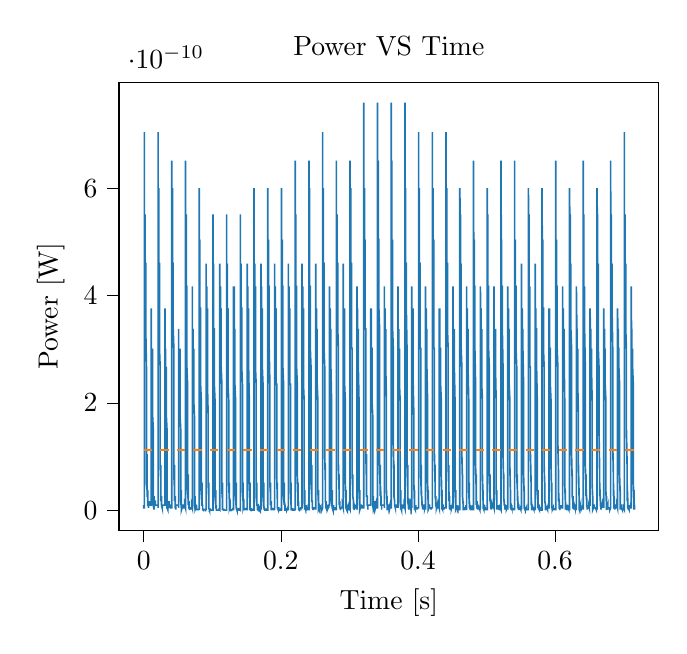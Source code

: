 % This file was created with tikzplotlib v0.10.1.
\begin{tikzpicture}

\definecolor{darkgray176}{RGB}{176,176,176}
\definecolor{darkorange25512714}{RGB}{255,127,14}
\definecolor{steelblue31119180}{RGB}{31,119,180}

\begin{axis}[
tick align=outside,
tick pos=left,
title={Power VS Time},
x grid style={darkgray176},
xlabel={Time [s]},
xmin=-0.036, xmax=0.751,
xtick style={color=black},
y grid style={darkgray176},
ylabel={Power [W]},
ymin=-3.797e-11, ymax=7.973e-10,
ytick style={color=black}
]
\addplot [semithick, steelblue31119180]
table {%
0 9.375e-12
0.0 9.375e-12
0.0 9.375e-12
0.0 4.167e-12
0.001 4.167e-12
0.001 9.375e-12
0.001 4.167e-12
0.001 4.167e-12
0.001 3.01e-10
0.001 7.042e-10
0.001 6.0e-10
0.001 4.594e-10
0.002 4.594e-10
0.002 5.51e-10
0.002 5.51e-10
0.002 5.51e-10
0.002 4.594e-10
0.002 4.594e-10
0.002 4.167e-10
0.002 4.594e-10
0.003 4.594e-10
0.003 4.167e-10
0.003 3.76e-10
0.003 4.594e-10
0.003 4.167e-10
0.003 3.76e-10
0.003 3.375e-10
0.004 2.667e-10
0.004 2.344e-10
0.004 1.76e-10
0.004 2.042e-10
0.004 2.344e-10
0.004 1.76e-10
0.004 1.042e-10
0.004 5.104e-11
0.005 3.75e-11
0.005 5.104e-11
0.005 5.104e-11
0.005 1.042e-10
0.005 8.437e-11
0.005 6.667e-11
0.005 2.604e-11
0.006 2.604e-11
0.006 3.75e-11
0.006 2.604e-11
0.006 2.604e-11
0.006 1.667e-11
0.006 1.667e-11
0.006 9.375e-12
0.006 9.375e-12
0.007 9.375e-12
0.007 4.167e-12
0.007 4.167e-12
0.007 9.375e-12
0.007 9.375e-12
0.007 9.375e-12
0.007 1.667e-11
0.007 1.667e-11
0.008 9.375e-12
0.008 1.667e-11
0.008 9.375e-12
0.008 9.375e-12
0.008 9.375e-12
0.008 9.375e-12
0.008 9.375e-12
0.009 9.375e-12
0.009 9.375e-12
0.009 9.375e-12
0.009 9.375e-12
0.009 9.375e-12
0.009 9.375e-12
0.009 9.375e-12
0.009 9.375e-12
0.01 9.375e-12
0.01 1.667e-11
0.01 1.667e-11
0.01 9.375e-12
0.01 1.667e-11
0.01 1.667e-11
0.01 9.375e-12
0.01 9.375e-12
0.011 9.375e-12
0.011 1.667e-11
0.011 9.375e-12
0.011 3.75e-11
0.011 3.76e-10
0.011 3.375e-10
0.011 2.667e-10
0.012 2.344e-10
0.012 2.667e-10
0.012 3.01e-10
0.012 3.01e-10
0.012 2.667e-10
0.012 2.667e-10
0.012 2.667e-10
0.012 2.667e-10
0.013 2.667e-10
0.013 2.344e-10
0.013 1.76e-10
0.013 3.01e-10
0.013 2.667e-10
0.013 2.667e-10
0.013 1.76e-10
0.014 1.5e-10
0.014 1.042e-10
0.014 8.437e-11
0.014 8.437e-11
0.014 1.042e-10
0.014 1.042e-10
0.014 3.75e-11
0.014 9.375e-12
0.015 1.042e-12
0.015 1.042e-12
0.015 9.375e-12
0.015 1.667e-11
0.015 2.604e-11
0.015 9.375e-12
0.015 1.042e-12
0.015 4.167e-12
0.016 9.375e-12
0.016 9.375e-12
0.016 9.375e-12
0.016 9.375e-12
0.016 9.375e-12
0.016 1.667e-11
0.016 1.667e-11
0.017 1.667e-11
0.017 1.667e-11
0.017 1.667e-11
0.017 1.667e-11
0.017 9.375e-12
0.017 9.375e-12
0.017 9.375e-12
0.017 9.375e-12
0.018 9.375e-12
0.018 9.375e-12
0.018 9.375e-12
0.018 9.375e-12
0.018 9.375e-12
0.018 9.375e-12
0.018 9.375e-12
0.018 9.375e-12
0.019 9.375e-12
0.019 9.375e-12
0.019 9.375e-12
0.019 9.375e-12
0.019 9.375e-12
0.019 9.375e-12
0.019 9.375e-12
0.02 9.375e-12
0.02 9.375e-12
0.02 9.375e-12
0.02 9.375e-12
0.02 9.375e-12
0.02 9.375e-12
0.02 9.375e-12
0.02 9.375e-12
0.021 9.375e-12
0.021 4.167e-12
0.021 4.167e-12
0.021 2.604e-11
0.021 5.51e-10
0.021 7.042e-10
0.021 5.51e-10
0.021 4.594e-10
0.022 5.042e-10
0.022 6.0e-10
0.022 6.0e-10
0.022 5.51e-10
0.022 5.042e-10
0.022 4.594e-10
0.022 4.594e-10
0.023 4.594e-10
0.023 4.594e-10
0.023 3.76e-10
0.023 4.167e-10
0.023 4.594e-10
0.023 4.167e-10
0.023 3.375e-10
0.023 3.01e-10
0.024 2.667e-10
0.024 2.042e-10
0.024 1.76e-10
0.024 2.344e-10
0.024 2.042e-10
0.024 1.5e-10
0.024 8.437e-11
0.025 5.104e-11
0.025 3.75e-11
0.025 5.104e-11
0.025 8.437e-11
0.025 8.437e-11
0.025 8.437e-11
0.025 3.75e-11
0.025 1.667e-11
0.026 2.604e-11
0.026 2.604e-11
0.026 2.604e-11
0.026 1.667e-11
0.026 9.375e-12
0.026 9.375e-12
0.026 9.375e-12
0.026 9.375e-12
0.027 4.167e-12
0.027 4.167e-12
0.027 4.167e-12
0.027 4.167e-12
0.027 9.375e-12
0.027 9.375e-12
0.027 9.375e-12
0.028 9.375e-12
0.028 9.375e-12
0.028 9.375e-12
0.028 9.375e-12
0.028 9.375e-12
0.028 9.375e-12
0.028 9.375e-12
0.028 9.375e-12
0.029 9.375e-12
0.029 9.375e-12
0.029 9.375e-12
0.029 9.375e-12
0.029 9.375e-12
0.029 9.375e-12
0.029 9.375e-12
0.029 9.375e-12
0.03 9.375e-12
0.03 9.375e-12
0.03 9.375e-12
0.03 9.375e-12
0.03 9.375e-12
0.03 9.375e-12
0.03 9.375e-12
0.031 9.375e-12
0.031 9.375e-12
0.031 9.375e-12
0.031 9.375e-12
0.031 1.76e-10
0.031 3.76e-10
0.031 3.01e-10
0.031 2.344e-10
0.032 2.344e-10
0.032 2.667e-10
0.032 3.01e-10
0.032 2.667e-10
0.032 2.667e-10
0.032 2.667e-10
0.032 2.344e-10
0.033 2.667e-10
0.033 2.344e-10
0.033 2.042e-10
0.033 2.042e-10
0.033 2.667e-10
0.033 2.667e-10
0.033 2.042e-10
0.033 1.76e-10
0.034 1.5e-10
0.034 1.042e-10
0.034 8.437e-11
0.034 8.437e-11
0.034 1.042e-10
0.034 8.437e-11
0.034 2.604e-11
0.034 4.167e-12
0.035 1.042e-12
0.035 4.167e-12
0.035 1.667e-11
0.035 1.667e-11
0.035 1.667e-11
0.035 9.375e-12
0.035 0
0.036 9.375e-12
0.036 9.375e-12
0.036 9.375e-12
0.036 9.375e-12
0.036 9.375e-12
0.036 9.375e-12
0.036 9.375e-12
0.036 9.375e-12
0.037 9.375e-12
0.037 1.667e-11
0.037 9.375e-12
0.037 9.375e-12
0.037 9.375e-12
0.037 9.375e-12
0.037 9.375e-12
0.037 9.375e-12
0.038 9.375e-12
0.038 4.167e-12
0.038 4.167e-12
0.038 9.375e-12
0.038 9.375e-12
0.038 9.375e-12
0.038 9.375e-12
0.039 9.375e-12
0.039 9.375e-12
0.039 4.167e-12
0.039 9.375e-12
0.039 9.375e-12
0.039 9.375e-12
0.039 9.375e-12
0.039 4.167e-12
0.04 4.167e-12
0.04 4.167e-12
0.04 4.167e-12
0.04 4.167e-12
0.04 4.167e-12
0.04 9.375e-12
0.04 4.167e-12
0.041 4.167e-12
0.041 4.167e-12
0.041 4.167e-12
0.041 9.375e-12
0.041 1.5e-10
0.041 6.51e-10
0.041 6.0e-10
0.041 5.042e-10
0.042 4.594e-10
0.042 5.51e-10
0.042 6.0e-10
0.042 5.51e-10
0.042 5.042e-10
0.042 4.594e-10
0.042 4.594e-10
0.042 4.594e-10
0.043 4.594e-10
0.043 4.167e-10
0.043 3.375e-10
0.043 4.167e-10
0.043 4.167e-10
0.043 4.167e-10
0.043 3.375e-10
0.044 3.01e-10
0.044 2.344e-10
0.044 1.76e-10
0.044 1.76e-10
0.044 2.042e-10
0.044 2.042e-10
0.044 1.042e-10
0.044 6.667e-11
0.045 3.75e-11
0.045 3.75e-11
0.045 6.667e-11
0.045 8.437e-11
0.045 8.437e-11
0.045 6.667e-11
0.045 3.75e-11
0.045 1.667e-11
0.046 2.604e-11
0.046 2.604e-11
0.046 1.667e-11
0.046 1.667e-11
0.046 9.375e-12
0.046 9.375e-12
0.046 4.167e-12
0.047 4.167e-12
0.047 1.042e-12
0.047 1.042e-12
0.047 4.167e-12
0.047 4.167e-12
0.047 9.375e-12
0.047 9.375e-12
0.047 9.375e-12
0.048 9.375e-12
0.048 9.375e-12
0.048 9.375e-12
0.048 9.375e-12
0.048 9.375e-12
0.048 9.375e-12
0.048 9.375e-12
0.048 9.375e-12
0.049 9.375e-12
0.049 9.375e-12
0.049 9.375e-12
0.049 9.375e-12
0.049 9.375e-12
0.049 9.375e-12
0.049 9.375e-12
0.05 9.375e-12
0.05 9.375e-12
0.05 9.375e-12
0.05 9.375e-12
0.05 9.375e-12
0.05 9.375e-12
0.05 9.375e-12
0.05 9.375e-12
0.051 9.375e-12
0.051 9.375e-12
0.051 9.375e-12
0.051 4.167e-12
0.051 3.375e-10
0.051 3.375e-10
0.051 2.667e-10
0.052 2.344e-10
0.052 2.667e-10
0.052 3.01e-10
0.052 3.01e-10
0.052 3.01e-10
0.052 2.667e-10
0.052 2.344e-10
0.052 2.667e-10
0.053 2.667e-10
0.053 2.667e-10
0.053 1.76e-10
0.053 2.667e-10
0.053 3.01e-10
0.053 2.344e-10
0.053 2.042e-10
0.053 1.76e-10
0.054 1.5e-10
0.054 1.042e-10
0.054 8.437e-11
0.054 1.26e-10
0.054 1.042e-10
0.054 6.667e-11
0.054 1.667e-11
0.055 4.167e-12
0.055 1.042e-12
0.055 9.375e-12
0.055 2.604e-11
0.055 3.75e-11
0.055 1.667e-11
0.055 4.167e-12
0.055 0
0.056 4.167e-12
0.056 4.167e-12
0.056 4.167e-12
0.056 4.167e-12
0.056 9.375e-12
0.056 9.375e-12
0.056 9.375e-12
0.056 9.375e-12
0.057 9.375e-12
0.057 9.375e-12
0.057 9.375e-12
0.057 4.167e-12
0.057 4.167e-12
0.057 4.167e-12
0.057 4.167e-12
0.058 4.167e-12
0.058 4.167e-12
0.058 4.167e-12
0.058 4.167e-12
0.058 4.167e-12
0.058 4.167e-12
0.058 4.167e-12
0.058 4.167e-12
0.059 4.167e-12
0.059 4.167e-12
0.059 4.167e-12
0.059 4.167e-12
0.059 4.167e-12
0.059 4.167e-12
0.059 4.167e-12
0.06 4.167e-12
0.06 4.167e-12
0.06 4.167e-12
0.06 4.167e-12
0.06 4.167e-12
0.06 4.167e-12
0.06 4.167e-12
0.06 9.375e-12
0.061 4.167e-12
0.061 4.167e-12
0.061 4.167e-12
0.061 4.167e-12
0.061 3.76e-10
0.061 6.51e-10
0.061 5.51e-10
0.061 4.167e-10
0.062 4.594e-10
0.062 5.51e-10
0.062 5.042e-10
0.062 5.042e-10
0.062 4.594e-10
0.062 4.167e-10
0.062 4.167e-10
0.063 4.167e-10
0.063 4.167e-10
0.063 3.76e-10
0.063 3.375e-10
0.063 4.167e-10
0.063 3.76e-10
0.063 3.01e-10
0.063 2.667e-10
0.064 2.344e-10
0.064 1.76e-10
0.064 1.5e-10
0.064 1.76e-10
0.064 1.76e-10
0.064 1.26e-10
0.064 8.437e-11
0.064 3.75e-11
0.065 1.667e-11
0.065 2.604e-11
0.065 5.104e-11
0.065 6.667e-11
0.065 5.104e-11
0.065 3.75e-11
0.065 9.375e-12
0.066 1.667e-11
0.066 1.667e-11
0.066 9.375e-12
0.066 9.375e-12
0.066 9.375e-12
0.066 9.375e-12
0.066 4.167e-12
0.066 4.167e-12
0.067 1.042e-12
0.067 0
0.067 0
0.067 1.042e-12
0.067 1.042e-12
0.067 1.042e-12
0.067 4.167e-12
0.068 4.167e-12
0.068 4.167e-12
0.068 4.167e-12
0.068 4.167e-12
0.068 4.167e-12
0.068 4.167e-12
0.068 4.167e-12
0.068 4.167e-12
0.069 4.167e-12
0.069 1.042e-12
0.069 4.167e-12
0.069 4.167e-12
0.069 4.167e-12
0.069 4.167e-12
0.069 4.167e-12
0.069 4.167e-12
0.07 4.167e-12
0.07 9.375e-12
0.07 4.167e-12
0.07 4.167e-12
0.07 4.167e-12
0.07 9.375e-12
0.07 9.375e-12
0.071 4.167e-12
0.071 4.167e-12
0.071 4.167e-12
0.071 4.167e-12
0.071 1.042e-10
0.071 4.167e-10
0.071 3.76e-10
0.071 2.667e-10
0.072 2.667e-10
0.072 3.01e-10
0.072 3.375e-10
0.072 3.375e-10
0.072 3.01e-10
0.072 3.01e-10
0.072 2.667e-10
0.072 2.667e-10
0.073 3.01e-10
0.073 2.667e-10
0.073 2.042e-10
0.073 3.01e-10
0.073 2.667e-10
0.073 2.667e-10
0.073 2.042e-10
0.074 1.76e-10
0.074 1.26e-10
0.074 1.042e-10
0.074 1.042e-10
0.074 1.26e-10
0.074 1.042e-10
0.074 5.104e-11
0.074 9.375e-12
0.075 1.042e-12
0.075 4.167e-12
0.075 1.667e-11
0.075 2.604e-11
0.075 2.604e-11
0.075 1.667e-11
0.075 4.167e-12
0.075 1.042e-12
0.076 4.167e-12
0.076 4.167e-12
0.076 1.042e-12
0.076 1.042e-12
0.076 4.167e-12
0.076 4.167e-12
0.076 4.167e-12
0.077 4.167e-12
0.077 9.375e-12
0.077 4.167e-12
0.077 4.167e-12
0.077 4.167e-12
0.077 1.042e-12
0.077 1.042e-12
0.077 1.042e-12
0.078 1.042e-12
0.078 1.042e-12
0.078 1.042e-12
0.078 1.042e-12
0.078 1.042e-12
0.078 1.042e-12
0.078 1.042e-12
0.079 1.042e-12
0.079 1.042e-12
0.079 1.042e-12
0.079 1.042e-12
0.079 1.042e-12
0.079 1.042e-12
0.079 1.042e-12
0.079 1.042e-12
0.08 1.042e-12
0.08 1.042e-12
0.08 1.042e-12
0.08 1.042e-12
0.08 1.042e-12
0.08 1.042e-12
0.08 1.042e-12
0.08 1.042e-12
0.081 1.042e-12
0.081 1.042e-12
0.081 0
0.081 2.604e-11
0.081 5.51e-10
0.081 6.0e-10
0.081 4.594e-10
0.082 4.167e-10
0.082 4.167e-10
0.082 5.042e-10
0.082 4.594e-10
0.082 4.167e-10
0.082 3.76e-10
0.082 3.76e-10
0.082 3.76e-10
0.083 3.76e-10
0.083 3.76e-10
0.083 2.667e-10
0.083 3.76e-10
0.083 3.76e-10
0.083 3.375e-10
0.083 3.01e-10
0.083 2.344e-10
0.084 2.042e-10
0.084 1.5e-10
0.084 1.5e-10
0.084 1.76e-10
0.084 1.5e-10
0.084 1.042e-10
0.084 3.75e-11
0.085 1.667e-11
0.085 1.667e-11
0.085 2.604e-11
0.085 5.104e-11
0.085 5.104e-11
0.085 3.75e-11
0.085 2.604e-11
0.085 9.375e-12
0.086 9.375e-12
0.086 9.375e-12
0.086 4.167e-12
0.086 4.167e-12
0.086 4.167e-12
0.086 1.042e-12
0.086 1.042e-12
0.087 0
0.087 0
0.087 1.042e-12
0.087 0
0.087 0
0.087 1.042e-12
0.087 1.042e-12
0.087 1.042e-12
0.088 1.042e-12
0.088 1.042e-12
0.088 1.042e-12
0.088 1.042e-12
0.088 1.042e-12
0.088 1.042e-12
0.088 1.042e-12
0.088 1.042e-12
0.089 1.042e-12
0.089 1.042e-12
0.089 1.042e-12
0.089 1.042e-12
0.089 1.042e-12
0.089 1.042e-12
0.089 1.042e-12
0.09 0
0.09 1.042e-12
0.09 1.042e-12
0.09 1.042e-12
0.09 1.042e-12
0.09 1.042e-12
0.09 1.042e-12
0.09 1.042e-12
0.091 1.042e-12
0.091 1.042e-12
0.091 1.042e-12
0.091 1.042e-12
0.091 3.375e-10
0.091 4.594e-10
0.091 4.167e-10
0.091 3.01e-10
0.092 3.01e-10
0.092 4.167e-10
0.092 4.167e-10
0.092 4.167e-10
0.092 3.76e-10
0.092 3.375e-10
0.092 3.375e-10
0.093 3.76e-10
0.093 3.76e-10
0.093 2.667e-10
0.093 3.01e-10
0.093 3.76e-10
0.093 3.375e-10
0.093 3.01e-10
0.093 2.344e-10
0.094 1.76e-10
0.094 1.76e-10
0.094 1.5e-10
0.094 1.76e-10
0.094 1.76e-10
0.094 1.26e-10
0.094 5.104e-11
0.095 1.667e-11
0.095 9.375e-12
0.095 1.667e-11
0.095 3.75e-11
0.095 5.104e-11
0.095 5.104e-11
0.095 2.604e-11
0.095 4.167e-12
0.096 0
0.096 0
0.096 0
0.096 0
0.096 0
0.096 0
0.096 1.042e-12
0.096 0
0.097 1.042e-12
0.097 1.042e-12
0.097 0
0.097 1.042e-12
0.097 0
0.097 0
0.097 0
0.098 0
0.098 1.042e-12
0.098 1.042e-12
0.098 0
0.098 0
0.098 0
0.098 0
0.098 0
0.099 0
0.099 0
0.099 0
0.099 0
0.099 0
0.099 0
0.099 0
0.099 0
0.1 0
0.1 0
0.1 0
0.1 0
0.1 0
0.1 0
0.1 0
0.101 0
0.101 0
0.101 0
0.101 0
0.101 1.5e-10
0.101 5.51e-10
0.101 4.594e-10
0.101 4.167e-10
0.102 3.76e-10
0.102 4.594e-10
0.102 4.594e-10
0.102 4.167e-10
0.102 4.167e-10
0.102 3.76e-10
0.102 3.375e-10
0.102 3.375e-10
0.103 3.375e-10
0.103 3.375e-10
0.103 2.344e-10
0.103 3.375e-10
0.103 3.01e-10
0.103 2.667e-10
0.103 2.344e-10
0.104 2.042e-10
0.104 1.5e-10
0.104 1.042e-10
0.104 1.042e-10
0.104 1.26e-10
0.104 1.26e-10
0.104 6.667e-11
0.104 2.604e-11
0.105 9.375e-12
0.105 9.375e-12
0.105 2.604e-11
0.105 3.75e-11
0.105 3.75e-11
0.105 2.604e-11
0.105 4.167e-12
0.106 4.167e-12
0.106 9.375e-12
0.106 4.167e-12
0.106 1.042e-12
0.106 1.042e-12
0.106 0
0.106 0
0.106 0
0.107 0
0.107 1.042e-12
0.107 1.042e-12
0.107 1.042e-12
0.107 0
0.107 0
0.107 0
0.107 0
0.108 0
0.108 1.042e-12
0.108 0
0.108 0
0.108 0
0.108 0
0.108 0
0.109 0
0.109 0
0.109 0
0.109 0
0.109 0
0.109 0
0.109 0
0.109 0
0.11 0
0.11 0
0.11 0
0.11 0
0.11 0
0.11 0
0.11 0
0.11 1.042e-12
0.111 0
0.111 0
0.111 0
0.111 5.104e-11
0.111 4.594e-10
0.111 4.594e-10
0.111 3.76e-10
0.112 3.375e-10
0.112 3.375e-10
0.112 4.167e-10
0.112 4.167e-10
0.112 4.167e-10
0.112 3.76e-10
0.112 3.76e-10
0.112 3.76e-10
0.113 3.375e-10
0.113 3.375e-10
0.113 2.667e-10
0.113 3.76e-10
0.113 3.375e-10
0.113 3.01e-10
0.113 2.667e-10
0.114 2.344e-10
0.114 2.042e-10
0.114 1.5e-10
0.114 1.5e-10
0.114 1.76e-10
0.114 1.76e-10
0.114 1.042e-10
0.114 3.75e-11
0.115 1.667e-11
0.115 9.375e-12
0.115 2.604e-11
0.115 3.75e-11
0.115 5.104e-11
0.115 3.75e-11
0.115 1.667e-11
0.115 1.042e-12
0.116 1.042e-12
0.116 0
0.116 0
0.116 1.042e-12
0.116 1.042e-12
0.116 1.042e-12
0.116 1.042e-12
0.117 1.042e-12
0.117 0
0.117 1.042e-12
0.117 0
0.117 0
0.117 0
0.117 0
0.117 0
0.118 0
0.118 0
0.118 0
0.118 0
0.118 0
0.118 0
0.118 0
0.118 0
0.119 0
0.119 0
0.119 0
0.119 0
0.119 0
0.119 0
0.119 0
0.12 0
0.12 0
0.12 0
0.12 0
0.12 0
0.12 0
0.12 0
0.12 0
0.121 0
0.121 0
0.121 0
0.121 1.042e-12
0.121 4.167e-10
0.121 5.51e-10
0.121 4.167e-10
0.122 3.375e-10
0.122 3.76e-10
0.122 4.594e-10
0.122 4.594e-10
0.122 4.167e-10
0.122 3.76e-10
0.122 3.375e-10
0.122 3.375e-10
0.123 3.76e-10
0.123 3.76e-10
0.123 3.01e-10
0.123 3.01e-10
0.123 3.375e-10
0.123 3.01e-10
0.123 2.667e-10
0.123 2.344e-10
0.124 2.042e-10
0.124 1.5e-10
0.124 1.042e-10
0.124 1.26e-10
0.124 1.26e-10
0.124 8.437e-11
0.124 5.104e-11
0.125 1.667e-11
0.125 9.375e-12
0.125 1.667e-11
0.125 3.75e-11
0.125 5.104e-11
0.125 3.75e-11
0.125 2.604e-11
0.125 4.167e-12
0.126 9.375e-12
0.126 9.375e-12
0.126 4.167e-12
0.126 4.167e-12
0.126 1.042e-12
0.126 1.042e-12
0.126 0
0.126 0
0.127 0
0.127 1.042e-12
0.127 1.042e-12
0.127 0
0.127 0
0.127 0
0.127 0
0.128 0
0.128 1.042e-12
0.128 1.042e-12
0.128 1.042e-12
0.128 1.042e-12
0.128 1.042e-12
0.128 0
0.128 0
0.129 1.042e-12
0.129 1.042e-12
0.129 1.042e-12
0.129 1.042e-12
0.129 1.042e-12
0.129 1.042e-12
0.129 1.042e-12
0.129 1.042e-12
0.13 1.042e-12
0.13 4.167e-12
0.13 1.042e-12
0.13 1.042e-12
0.13 1.042e-12
0.13 1.042e-12
0.13 1.042e-12
0.131 1.042e-12
0.131 4.167e-12
0.131 1.042e-12
0.131 1.042e-12
0.131 1.76e-10
0.131 4.167e-10
0.131 3.76e-10
0.131 3.01e-10
0.132 2.667e-10
0.132 3.76e-10
0.132 4.167e-10
0.132 3.76e-10
0.132 3.76e-10
0.132 3.375e-10
0.132 3.01e-10
0.133 3.375e-10
0.133 3.375e-10
0.133 3.01e-10
0.133 2.667e-10
0.133 3.375e-10
0.133 3.01e-10
0.133 3.01e-10
0.133 2.344e-10
0.134 2.042e-10
0.134 1.5e-10
0.134 1.26e-10
0.134 1.26e-10
0.134 1.5e-10
0.134 1.26e-10
0.134 6.667e-11
0.134 2.604e-11
0.135 4.167e-12
0.135 1.667e-11
0.135 2.604e-11
0.135 3.75e-11
0.135 5.104e-11
0.135 2.604e-11
0.135 4.167e-12
0.136 0
0.136 1.042e-12
0.136 1.042e-12
0.136 0
0.136 1.042e-12
0.136 1.042e-12
0.136 1.042e-12
0.136 1.042e-12
0.137 1.042e-12
0.137 4.167e-12
0.137 4.167e-12
0.137 1.042e-12
0.137 1.042e-12
0.137 0
0.137 0
0.137 0
0.138 1.042e-12
0.138 0
0.138 1.042e-12
0.138 0
0.138 0
0.138 0
0.138 1.042e-12
0.139 1.042e-12
0.139 0
0.139 0
0.139 0
0.139 0
0.139 1.042e-12
0.139 0
0.139 0
0.14 0
0.14 0
0.14 0
0.14 0
0.14 0
0.14 0
0.14 1.042e-12
0.141 0
0.141 0
0.141 0
0.141 0
0.141 5.104e-11
0.141 5.042e-10
0.141 5.51e-10
0.141 4.167e-10
0.142 3.76e-10
0.142 4.167e-10
0.142 4.594e-10
0.142 4.594e-10
0.142 4.167e-10
0.142 3.76e-10
0.142 3.76e-10
0.142 3.76e-10
0.143 3.76e-10
0.143 3.76e-10
0.143 2.667e-10
0.143 3.375e-10
0.143 3.375e-10
0.143 3.01e-10
0.143 2.667e-10
0.144 2.344e-10
0.144 2.042e-10
0.144 1.5e-10
0.144 1.26e-10
0.144 1.5e-10
0.144 1.5e-10
0.144 8.437e-11
0.144 3.75e-11
0.145 1.667e-11
0.145 1.667e-11
0.145 2.604e-11
0.145 5.104e-11
0.145 5.104e-11
0.145 3.75e-11
0.145 1.667e-11
0.145 4.167e-12
0.146 9.375e-12
0.146 9.375e-12
0.146 4.167e-12
0.146 4.167e-12
0.146 1.042e-12
0.146 1.042e-12
0.146 1.042e-12
0.147 1.042e-12
0.147 1.042e-12
0.147 0
0.147 0
0.147 0
0.147 1.042e-12
0.147 0
0.147 1.042e-12
0.148 1.042e-12
0.148 1.042e-12
0.148 4.167e-12
0.148 1.042e-12
0.148 1.042e-12
0.148 1.042e-12
0.148 1.042e-12
0.149 1.042e-12
0.149 0
0.149 1.042e-12
0.149 1.042e-12
0.149 1.042e-12
0.149 1.042e-12
0.149 1.042e-12
0.149 1.042e-12
0.15 1.042e-12
0.15 1.042e-12
0.15 4.167e-12
0.15 4.167e-12
0.15 1.042e-12
0.15 1.042e-12
0.15 1.042e-12
0.15 1.042e-12
0.151 1.042e-12
0.151 1.042e-12
0.151 1.042e-12
0.151 4.167e-12
0.151 3.375e-10
0.151 4.594e-10
0.151 3.76e-10
0.152 3.01e-10
0.152 3.01e-10
0.152 3.76e-10
0.152 4.167e-10
0.152 3.76e-10
0.152 3.76e-10
0.152 3.375e-10
0.152 3.375e-10
0.153 3.375e-10
0.153 3.375e-10
0.153 2.667e-10
0.153 3.375e-10
0.153 3.76e-10
0.153 3.375e-10
0.153 3.01e-10
0.153 2.667e-10
0.154 2.042e-10
0.154 1.5e-10
0.154 1.5e-10
0.154 1.76e-10
0.154 1.76e-10
0.154 1.042e-10
0.154 5.104e-11
0.155 1.667e-11
0.155 9.375e-12
0.155 1.667e-11
0.155 3.75e-11
0.155 5.104e-11
0.155 3.75e-11
0.155 2.604e-11
0.155 1.042e-12
0.156 0
0.156 1.042e-12
0.156 0
0.156 0
0.156 1.042e-12
0.156 1.042e-12
0.156 0
0.156 1.042e-12
0.157 1.042e-12
0.157 4.167e-12
0.157 1.042e-12
0.157 0
0.157 0
0.157 0
0.157 0
0.158 0
0.158 0
0.158 0
0.158 0
0.158 0
0.158 0
0.158 0
0.158 1.042e-12
0.159 1.042e-12
0.159 1.042e-12
0.159 0
0.159 0
0.159 0
0.159 0
0.159 0
0.16 0
0.16 0
0.16 0
0.16 0
0.16 0
0.16 0
0.16 0
0.16 0
0.161 0
0.161 0
0.161 0
0.161 0
0.161 2.344e-10
0.161 6.0e-10
0.161 5.51e-10
0.161 4.167e-10
0.162 3.76e-10
0.162 4.594e-10
0.162 4.594e-10
0.162 4.594e-10
0.162 4.594e-10
0.162 4.167e-10
0.162 3.76e-10
0.163 4.167e-10
0.163 4.167e-10
0.163 3.375e-10
0.163 3.01e-10
0.163 3.76e-10
0.163 3.375e-10
0.163 3.01e-10
0.163 2.667e-10
0.164 2.344e-10
0.164 1.76e-10
0.164 1.5e-10
0.164 1.5e-10
0.164 1.76e-10
0.164 1.26e-10
0.164 6.667e-11
0.164 2.604e-11
0.165 9.375e-12
0.165 2.604e-11
0.165 3.75e-11
0.165 5.104e-11
0.165 3.75e-11
0.165 3.75e-11
0.165 9.375e-12
0.166 9.375e-12
0.166 9.375e-12
0.166 9.375e-12
0.166 4.167e-12
0.166 1.042e-12
0.166 1.042e-12
0.166 1.042e-12
0.166 1.042e-12
0.167 0
0.167 0
0.167 0
0.167 0
0.167 1.042e-12
0.167 1.042e-12
0.167 1.042e-12
0.168 1.042e-12
0.168 4.167e-12
0.168 4.167e-12
0.168 1.042e-12
0.168 1.042e-12
0.168 1.042e-12
0.168 1.042e-12
0.168 4.167e-12
0.169 1.042e-12
0.169 4.167e-12
0.169 1.042e-12
0.169 1.042e-12
0.169 1.042e-12
0.169 1.042e-12
0.169 1.042e-12
0.169 4.167e-12
0.17 1.042e-12
0.17 1.042e-12
0.17 4.167e-12
0.17 1.042e-12
0.17 1.042e-12
0.17 4.167e-12
0.17 4.167e-12
0.171 4.167e-12
0.171 1.042e-12
0.171 4.167e-12
0.171 1.042e-12
0.171 6.667e-11
0.171 4.594e-10
0.171 4.167e-10
0.171 3.01e-10
0.172 3.01e-10
0.172 3.375e-10
0.172 4.167e-10
0.172 3.76e-10
0.172 3.76e-10
0.172 3.375e-10
0.172 3.01e-10
0.172 3.375e-10
0.173 3.01e-10
0.173 3.375e-10
0.173 2.667e-10
0.173 3.76e-10
0.173 3.375e-10
0.173 3.01e-10
0.173 2.667e-10
0.174 2.344e-10
0.174 1.76e-10
0.174 1.26e-10
0.174 1.26e-10
0.174 1.76e-10
0.174 1.5e-10
0.174 8.437e-11
0.174 2.604e-11
0.175 4.167e-12
0.175 9.375e-12
0.175 2.604e-11
0.175 5.104e-11
0.175 5.104e-11
0.175 3.75e-11
0.175 9.375e-12
0.176 0
0.176 1.042e-12
0.176 0
0.176 1.042e-12
0.176 1.042e-12
0.176 1.042e-12
0.176 4.167e-12
0.176 4.167e-12
0.177 1.042e-12
0.177 1.042e-12
0.177 1.042e-12
0.177 1.042e-12
0.177 0
0.177 0
0.177 0
0.177 0
0.178 0
0.178 0
0.178 0
0.178 0
0.178 0
0.178 0
0.178 0
0.179 1.042e-12
0.179 1.042e-12
0.179 0
0.179 0
0.179 0
0.179 0
0.179 0
0.179 0
0.18 0
0.18 0
0.18 0
0.18 1.042e-12
0.18 1.042e-12
0.18 1.042e-12
0.18 1.042e-12
0.18 0
0.181 0
0.181 0
0.181 0
0.181 9.375e-12
0.181 5.042e-10
0.181 6.0e-10
0.181 4.594e-10
0.182 4.167e-10
0.182 4.167e-10
0.182 5.042e-10
0.182 5.042e-10
0.182 4.594e-10
0.182 4.167e-10
0.182 4.167e-10
0.182 4.167e-10
0.183 4.167e-10
0.183 3.76e-10
0.183 3.01e-10
0.183 3.375e-10
0.183 3.76e-10
0.183 3.01e-10
0.183 3.01e-10
0.184 2.344e-10
0.184 2.042e-10
0.184 1.5e-10
0.184 1.26e-10
0.184 1.76e-10
0.184 1.76e-10
0.184 1.042e-10
0.184 5.104e-11
0.185 2.604e-11
0.185 1.667e-11
0.185 2.604e-11
0.185 5.104e-11
0.185 5.104e-11
0.185 5.104e-11
0.185 2.604e-11
0.185 9.375e-12
0.186 1.667e-11
0.186 9.375e-12
0.186 9.375e-12
0.186 4.167e-12
0.186 4.167e-12
0.186 1.042e-12
0.186 1.042e-12
0.187 1.042e-12
0.187 0
0.187 0
0.187 0
0.187 1.042e-12
0.187 1.042e-12
0.187 1.042e-12
0.187 1.042e-12
0.188 1.042e-12
0.188 1.042e-12
0.188 1.042e-12
0.188 1.042e-12
0.188 1.042e-12
0.188 1.042e-12
0.188 1.042e-12
0.188 1.042e-12
0.189 1.042e-12
0.189 4.167e-12
0.189 1.042e-12
0.189 1.042e-12
0.189 1.042e-12
0.189 1.042e-12
0.189 1.042e-12
0.19 1.042e-12
0.19 1.042e-12
0.19 1.042e-12
0.19 1.042e-12
0.19 1.042e-12
0.19 0
0.19 1.042e-12
0.19 1.042e-12
0.191 1.042e-12
0.191 1.042e-12
0.191 1.042e-12
0.191 0
0.191 2.667e-10
0.191 4.594e-10
0.191 4.167e-10
0.191 3.375e-10
0.192 3.01e-10
0.192 3.76e-10
0.192 4.167e-10
0.192 4.167e-10
0.192 3.76e-10
0.192 3.76e-10
0.192 3.375e-10
0.193 3.375e-10
0.193 3.375e-10
0.193 3.01e-10
0.193 2.667e-10
0.193 3.76e-10
0.193 3.375e-10
0.193 3.01e-10
0.193 2.344e-10
0.194 2.344e-10
0.194 1.5e-10
0.194 1.26e-10
0.194 1.5e-10
0.194 1.76e-10
0.194 1.26e-10
0.194 6.667e-11
0.195 1.667e-11
0.195 4.167e-12
0.195 1.667e-11
0.195 2.604e-11
0.195 5.104e-11
0.195 3.75e-11
0.195 1.667e-11
0.195 4.167e-12
0.196 1.042e-12
0.196 1.042e-12
0.196 1.042e-12
0.196 1.042e-12
0.196 4.167e-12
0.196 4.167e-12
0.196 1.042e-12
0.196 4.167e-12
0.197 4.167e-12
0.197 4.167e-12
0.197 4.167e-12
0.197 1.042e-12
0.197 1.042e-12
0.197 1.042e-12
0.197 0
0.198 0
0.198 1.042e-12
0.198 0
0.198 1.042e-12
0.198 0
0.198 1.042e-12
0.198 0
0.198 0
0.199 1.042e-12
0.199 0
0.199 0
0.199 0
0.199 0
0.199 0
0.199 0
0.199 0
0.2 0
0.2 0
0.2 0
0.2 0
0.2 0
0.2 0
0.2 0
0.201 0
0.201 0
0.201 0
0.201 0
0.201 8.437e-11
0.201 6.0e-10
0.201 5.51e-10
0.201 4.167e-10
0.202 3.76e-10
0.202 4.594e-10
0.202 5.042e-10
0.202 4.594e-10
0.202 4.594e-10
0.202 4.167e-10
0.202 4.167e-10
0.203 4.167e-10
0.203 3.76e-10
0.203 3.76e-10
0.203 2.667e-10
0.203 3.76e-10
0.203 3.375e-10
0.203 3.375e-10
0.203 2.667e-10
0.204 2.344e-10
0.204 2.042e-10
0.204 1.26e-10
0.204 1.26e-10
0.204 1.76e-10
0.204 1.5e-10
0.204 8.437e-11
0.204 2.604e-11
0.205 9.375e-12
0.205 9.375e-12
0.205 2.604e-11
0.205 5.104e-11
0.205 5.104e-11
0.205 3.75e-11
0.205 1.667e-11
0.206 9.375e-12
0.206 9.375e-12
0.206 9.375e-12
0.206 9.375e-12
0.206 4.167e-12
0.206 1.042e-12
0.206 1.042e-12
0.206 0
0.207 0
0.207 0
0.207 1.042e-12
0.207 0
0.207 0
0.207 1.042e-12
0.207 1.042e-12
0.207 1.042e-12
0.208 1.042e-12
0.208 1.042e-12
0.208 4.167e-12
0.208 1.042e-12
0.208 1.042e-12
0.208 1.042e-12
0.208 1.042e-12
0.209 1.042e-12
0.209 1.042e-12
0.209 1.042e-12
0.209 1.042e-12
0.209 4.167e-12
0.209 4.167e-12
0.209 4.167e-12
0.209 1.042e-12
0.21 4.167e-12
0.21 4.167e-12
0.21 4.167e-12
0.21 4.167e-12
0.21 1.042e-12
0.21 1.042e-12
0.21 1.042e-12
0.211 1.042e-12
0.211 1.042e-12
0.211 1.042e-12
0.211 1.042e-12
0.211 9.375e-12
0.211 4.167e-10
0.211 4.594e-10
0.211 3.375e-10
0.212 2.667e-10
0.212 3.01e-10
0.212 4.167e-10
0.212 3.76e-10
0.212 3.76e-10
0.212 3.375e-10
0.212 3.375e-10
0.212 3.375e-10
0.213 3.375e-10
0.213 3.375e-10
0.213 2.667e-10
0.213 3.375e-10
0.213 3.76e-10
0.213 3.01e-10
0.213 2.344e-10
0.214 2.344e-10
0.214 2.042e-10
0.214 1.5e-10
0.214 1.26e-10
0.214 1.76e-10
0.214 1.5e-10
0.214 1.042e-10
0.214 3.75e-11
0.215 9.375e-12
0.215 9.375e-12
0.215 1.667e-11
0.215 5.104e-11
0.215 5.104e-11
0.215 3.75e-11
0.215 1.667e-11
0.215 1.042e-12
0.216 1.042e-12
0.216 1.042e-12
0.216 1.042e-12
0.216 1.042e-12
0.216 1.042e-12
0.216 1.042e-12
0.216 1.042e-12
0.217 1.042e-12
0.217 4.167e-12
0.217 4.167e-12
0.217 4.167e-12
0.217 1.042e-12
0.217 1.042e-12
0.217 0
0.217 0
0.218 0
0.218 0
0.218 0
0.218 0
0.218 0
0.218 0
0.218 0
0.218 0
0.219 0
0.219 0
0.219 0
0.219 0
0.219 0
0.219 0
0.219 0
0.22 0
0.22 0
0.22 0
0.22 1.042e-12
0.22 1.042e-12
0.22 1.042e-12
0.22 1.042e-12
0.22 1.042e-12
0.221 1.042e-12
0.221 1.042e-12
0.221 1.042e-12
0.221 0
0.221 3.375e-10
0.221 6.51e-10
0.221 5.51e-10
0.222 4.167e-10
0.222 4.594e-10
0.222 5.51e-10
0.222 5.51e-10
0.222 5.042e-10
0.222 4.167e-10
0.222 4.167e-10
0.222 4.167e-10
0.223 4.167e-10
0.223 4.167e-10
0.223 3.375e-10
0.223 3.375e-10
0.223 3.76e-10
0.223 3.375e-10
0.223 3.01e-10
0.223 2.667e-10
0.224 2.344e-10
0.224 1.76e-10
0.224 1.5e-10
0.224 1.5e-10
0.224 1.76e-10
0.224 1.26e-10
0.224 6.667e-11
0.225 2.604e-11
0.225 1.667e-11
0.225 1.667e-11
0.225 3.75e-11
0.225 5.104e-11
0.225 5.104e-11
0.225 3.75e-11
0.225 9.375e-12
0.226 9.375e-12
0.226 1.667e-11
0.226 9.375e-12
0.226 9.375e-12
0.226 4.167e-12
0.226 4.167e-12
0.226 1.042e-12
0.226 1.042e-12
0.227 0
0.227 0
0.227 0
0.227 0
0.227 1.042e-12
0.227 1.042e-12
0.227 1.042e-12
0.228 1.042e-12
0.228 1.042e-12
0.228 4.167e-12
0.228 4.167e-12
0.228 4.167e-12
0.228 4.167e-12
0.228 1.042e-12
0.228 1.042e-12
0.229 1.042e-12
0.229 1.042e-12
0.229 1.042e-12
0.229 4.167e-12
0.229 1.042e-12
0.229 4.167e-12
0.229 4.167e-12
0.23 4.167e-12
0.23 4.167e-12
0.23 4.167e-12
0.23 4.167e-12
0.23 4.167e-12
0.23 4.167e-12
0.23 4.167e-12
0.23 4.167e-12
0.231 4.167e-12
0.231 4.167e-12
0.231 4.167e-12
0.231 4.167e-12
0.231 1.042e-10
0.231 4.594e-10
0.231 3.76e-10
0.231 3.01e-10
0.232 2.667e-10
0.232 3.375e-10
0.232 4.167e-10
0.232 3.76e-10
0.232 3.375e-10
0.232 3.375e-10
0.232 3.01e-10
0.233 3.375e-10
0.233 3.375e-10
0.233 3.01e-10
0.233 2.344e-10
0.233 3.76e-10
0.233 3.01e-10
0.233 3.01e-10
0.233 2.344e-10
0.234 2.042e-10
0.234 1.5e-10
0.234 1.042e-10
0.234 1.26e-10
0.234 1.5e-10
0.234 1.26e-10
0.234 6.667e-11
0.234 1.667e-11
0.235 1.042e-12
0.235 4.167e-12
0.235 1.667e-11
0.235 2.604e-11
0.235 3.75e-11
0.235 1.667e-11
0.235 4.167e-12
0.236 1.042e-12
0.236 4.167e-12
0.236 4.167e-12
0.236 4.167e-12
0.236 4.167e-12
0.236 9.375e-12
0.236 4.167e-12
0.236 4.167e-12
0.237 4.167e-12
0.237 9.375e-12
0.237 9.375e-12
0.237 4.167e-12
0.237 4.167e-12
0.237 4.167e-12
0.237 1.042e-12
0.238 4.167e-12
0.238 1.042e-12
0.238 4.167e-12
0.238 1.042e-12
0.238 1.042e-12
0.238 1.042e-12
0.238 4.167e-12
0.238 4.167e-12
0.239 4.167e-12
0.239 4.167e-12
0.239 1.042e-12
0.239 4.167e-12
0.239 1.042e-12
0.239 4.167e-12
0.239 1.042e-12
0.239 1.042e-12
0.24 1.042e-12
0.24 1.042e-12
0.24 1.042e-12
0.24 1.042e-12
0.24 1.042e-12
0.24 1.042e-12
0.24 1.042e-12
0.241 1.042e-12
0.241 1.042e-12
0.241 4.167e-12
0.241 4.167e-12
0.241 3.75e-11
0.241 6.0e-10
0.241 6.51e-10
0.241 5.042e-10
0.242 4.594e-10
0.242 5.042e-10
0.242 6.0e-10
0.242 5.51e-10
0.242 5.042e-10
0.242 4.594e-10
0.242 4.594e-10
0.242 4.167e-10
0.243 4.167e-10
0.243 4.167e-10
0.243 3.01e-10
0.243 3.76e-10
0.243 4.167e-10
0.243 3.76e-10
0.243 3.01e-10
0.244 2.667e-10
0.244 2.344e-10
0.244 1.76e-10
0.244 1.5e-10
0.244 1.76e-10
0.244 1.76e-10
0.244 1.26e-10
0.244 5.104e-11
0.245 2.604e-11
0.245 1.667e-11
0.245 3.75e-11
0.245 6.667e-11
0.245 8.437e-11
0.245 5.104e-11
0.245 3.75e-11
0.245 1.667e-11
0.246 1.667e-11
0.246 1.667e-11
0.246 1.667e-11
0.246 9.375e-12
0.246 9.375e-12
0.246 9.375e-12
0.246 4.167e-12
0.247 4.167e-12
0.247 1.042e-12
0.247 0
0.247 1.042e-12
0.247 1.042e-12
0.247 1.042e-12
0.247 4.167e-12
0.247 4.167e-12
0.248 4.167e-12
0.248 4.167e-12
0.248 4.167e-12
0.248 4.167e-12
0.248 4.167e-12
0.248 4.167e-12
0.248 4.167e-12
0.249 4.167e-12
0.249 4.167e-12
0.249 4.167e-12
0.249 1.042e-12
0.249 4.167e-12
0.249 4.167e-12
0.249 4.167e-12
0.249 4.167e-12
0.25 4.167e-12
0.25 4.167e-12
0.25 4.167e-12
0.25 4.167e-12
0.25 4.167e-12
0.25 4.167e-12
0.25 4.167e-12
0.25 4.167e-12
0.251 4.167e-12
0.251 4.167e-12
0.251 4.167e-12
0.251 1.042e-12
0.251 3.01e-10
0.251 4.594e-10
0.251 3.76e-10
0.252 3.01e-10
0.252 3.01e-10
0.252 3.76e-10
0.252 3.76e-10
0.252 3.76e-10
0.252 3.375e-10
0.252 3.375e-10
0.252 3.01e-10
0.253 3.375e-10
0.253 3.375e-10
0.253 2.667e-10
0.253 2.667e-10
0.253 3.375e-10
0.253 3.01e-10
0.253 2.667e-10
0.253 2.344e-10
0.254 2.042e-10
0.254 1.5e-10
0.254 1.042e-10
0.254 1.26e-10
0.254 1.5e-10
0.254 1.042e-10
0.254 3.75e-11
0.255 9.375e-12
0.255 4.167e-12
0.255 9.375e-12
0.255 1.667e-11
0.255 3.75e-11
0.255 2.604e-11
0.255 1.667e-11
0.255 1.042e-12
0.256 4.167e-12
0.256 4.167e-12
0.256 4.167e-12
0.256 4.167e-12
0.256 4.167e-12
0.256 9.375e-12
0.256 9.375e-12
0.257 4.167e-12
0.257 4.167e-12
0.257 9.375e-12
0.257 9.375e-12
0.257 4.167e-12
0.257 4.167e-12
0.257 1.042e-12
0.257 1.042e-12
0.258 4.167e-12
0.258 4.167e-12
0.258 4.167e-12
0.258 1.042e-12
0.258 1.042e-12
0.258 4.167e-12
0.258 4.167e-12
0.258 4.167e-12
0.259 4.167e-12
0.259 4.167e-12
0.259 4.167e-12
0.259 1.042e-12
0.259 4.167e-12
0.259 4.167e-12
0.259 4.167e-12
0.26 4.167e-12
0.26 4.167e-12
0.26 4.167e-12
0.26 4.167e-12
0.26 4.167e-12
0.26 4.167e-12
0.26 4.167e-12
0.26 1.042e-12
0.261 4.167e-12
0.261 4.167e-12
0.261 4.167e-12
0.261 4.167e-12
0.261 2.042e-10
0.261 7.042e-10
0.261 6.0e-10
0.261 4.594e-10
0.262 4.594e-10
0.262 5.51e-10
0.262 6.0e-10
0.262 5.51e-10
0.262 5.042e-10
0.262 4.594e-10
0.262 4.594e-10
0.263 4.594e-10
0.263 4.594e-10
0.263 4.167e-10
0.263 3.375e-10
0.263 4.594e-10
0.263 4.167e-10
0.263 3.375e-10
0.263 3.01e-10
0.264 2.667e-10
0.264 2.042e-10
0.264 1.76e-10
0.264 1.76e-10
0.264 2.042e-10
0.264 1.76e-10
0.264 1.042e-10
0.265 5.104e-11
0.265 1.667e-11
0.265 2.604e-11
0.265 5.104e-11
0.265 8.437e-11
0.265 6.667e-11
0.265 5.104e-11
0.265 1.667e-11
0.266 9.375e-12
0.266 1.667e-11
0.266 1.667e-11
0.266 9.375e-12
0.266 9.375e-12
0.266 9.375e-12
0.266 9.375e-12
0.266 4.167e-12
0.267 1.042e-12
0.267 1.042e-12
0.267 1.042e-12
0.267 1.042e-12
0.267 1.042e-12
0.267 1.042e-12
0.267 1.042e-12
0.268 4.167e-12
0.268 4.167e-12
0.268 4.167e-12
0.268 9.375e-12
0.268 4.167e-12
0.268 4.167e-12
0.268 4.167e-12
0.268 1.042e-12
0.269 4.167e-12
0.269 4.167e-12
0.269 4.167e-12
0.269 4.167e-12
0.269 4.167e-12
0.269 4.167e-12
0.269 4.167e-12
0.269 9.375e-12
0.27 9.375e-12
0.27 9.375e-12
0.27 9.375e-12
0.27 4.167e-12
0.27 4.167e-12
0.27 9.375e-12
0.27 9.375e-12
0.271 9.375e-12
0.271 9.375e-12
0.271 9.375e-12
0.271 9.375e-12
0.271 1.667e-11
0.271 3.76e-10
0.271 4.167e-10
0.271 3.01e-10
0.272 2.667e-10
0.272 2.667e-10
0.272 3.76e-10
0.272 3.375e-10
0.272 3.375e-10
0.272 3.375e-10
0.272 3.01e-10
0.272 3.375e-10
0.273 3.01e-10
0.273 3.01e-10
0.273 2.344e-10
0.273 3.375e-10
0.273 3.375e-10
0.273 3.01e-10
0.273 2.667e-10
0.274 2.042e-10
0.274 1.76e-10
0.274 1.26e-10
0.274 1.26e-10
0.274 1.5e-10
0.274 1.5e-10
0.274 8.437e-11
0.274 1.667e-11
0.275 4.167e-12
0.275 4.167e-12
0.275 1.667e-11
0.275 3.75e-11
0.275 3.75e-11
0.275 2.604e-11
0.275 4.167e-12
0.276 0
0.276 4.167e-12
0.276 4.167e-12
0.276 4.167e-12
0.276 4.167e-12
0.276 4.167e-12
0.276 9.375e-12
0.276 4.167e-12
0.277 4.167e-12
0.277 4.167e-12
0.277 9.375e-12
0.277 4.167e-12
0.277 4.167e-12
0.277 4.167e-12
0.277 1.042e-12
0.277 4.167e-12
0.278 4.167e-12
0.278 4.167e-12
0.278 1.042e-12
0.278 4.167e-12
0.278 4.167e-12
0.278 1.042e-12
0.278 4.167e-12
0.279 4.167e-12
0.279 4.167e-12
0.279 4.167e-12
0.279 4.167e-12
0.279 1.042e-12
0.279 4.167e-12
0.279 4.167e-12
0.279 1.042e-12
0.28 1.042e-12
0.28 4.167e-12
0.28 1.042e-12
0.28 1.042e-12
0.28 1.042e-12
0.28 1.042e-12
0.28 1.042e-12
0.28 1.042e-12
0.281 1.042e-12
0.281 1.042e-12
0.281 1.042e-12
0.281 4.167e-12
0.281 4.594e-10
0.281 6.51e-10
0.281 5.51e-10
0.282 4.594e-10
0.282 4.594e-10
0.282 5.51e-10
0.282 5.51e-10
0.282 5.042e-10
0.282 4.594e-10
0.282 4.594e-10
0.282 4.594e-10
0.283 4.594e-10
0.283 4.594e-10
0.283 3.76e-10
0.283 3.76e-10
0.283 4.167e-10
0.283 4.167e-10
0.283 3.375e-10
0.284 3.01e-10
0.284 2.667e-10
0.284 2.042e-10
0.284 1.5e-10
0.284 1.76e-10
0.284 2.042e-10
0.284 1.5e-10
0.284 8.437e-11
0.285 3.75e-11
0.285 2.604e-11
0.285 3.75e-11
0.285 6.667e-11
0.285 6.667e-11
0.285 6.667e-11
0.285 3.75e-11
0.285 9.375e-12
0.286 1.667e-11
0.286 1.667e-11
0.286 9.375e-12
0.286 9.375e-12
0.286 9.375e-12
0.286 9.375e-12
0.286 4.167e-12
0.287 4.167e-12
0.287 1.042e-12
0.287 0
0.287 1.042e-12
0.287 1.042e-12
0.287 4.167e-12
0.287 4.167e-12
0.287 4.167e-12
0.288 4.167e-12
0.288 4.167e-12
0.288 4.167e-12
0.288 4.167e-12
0.288 4.167e-12
0.288 4.167e-12
0.288 4.167e-12
0.288 4.167e-12
0.289 4.167e-12
0.289 4.167e-12
0.289 4.167e-12
0.289 4.167e-12
0.289 4.167e-12
0.289 4.167e-12
0.289 4.167e-12
0.29 9.375e-12
0.29 4.167e-12
0.29 9.375e-12
0.29 4.167e-12
0.29 9.375e-12
0.29 9.375e-12
0.29 4.167e-12
0.29 9.375e-12
0.291 4.167e-12
0.291 4.167e-12
0.291 4.167e-12
0.291 9.375e-12
0.291 1.76e-10
0.291 4.594e-10
0.291 3.76e-10
0.292 3.01e-10
0.292 2.667e-10
0.292 3.375e-10
0.292 3.76e-10
0.292 3.76e-10
0.292 3.375e-10
0.292 3.375e-10
0.292 3.01e-10
0.293 3.01e-10
0.293 3.01e-10
0.293 2.667e-10
0.293 2.344e-10
0.293 3.76e-10
0.293 3.01e-10
0.293 3.01e-10
0.293 2.344e-10
0.294 2.042e-10
0.294 1.5e-10
0.294 1.26e-10
0.294 1.26e-10
0.294 1.5e-10
0.294 1.26e-10
0.294 5.104e-11
0.295 1.667e-11
0.295 4.167e-12
0.295 9.375e-12
0.295 1.667e-11
0.295 3.75e-11
0.295 3.75e-11
0.295 1.667e-11
0.295 4.167e-12
0.296 1.042e-12
0.296 4.167e-12
0.296 4.167e-12
0.296 4.167e-12
0.296 4.167e-12
0.296 4.167e-12
0.296 4.167e-12
0.296 9.375e-12
0.297 4.167e-12
0.297 9.375e-12
0.297 9.375e-12
0.297 9.375e-12
0.297 4.167e-12
0.297 4.167e-12
0.297 4.167e-12
0.298 4.167e-12
0.298 4.167e-12
0.298 1.042e-12
0.298 4.167e-12
0.298 4.167e-12
0.298 4.167e-12
0.298 4.167e-12
0.298 4.167e-12
0.299 9.375e-12
0.299 4.167e-12
0.299 4.167e-12
0.299 4.167e-12
0.299 4.167e-12
0.299 1.042e-12
0.299 1.042e-12
0.299 1.042e-12
0.3 1.042e-12
0.3 1.042e-12
0.3 4.167e-12
0.3 1.042e-12
0.3 1.042e-12
0.3 1.042e-12
0.3 4.167e-12
0.301 1.042e-12
0.301 1.042e-12
0.301 4.167e-12
0.301 4.167e-12
0.301 6.667e-11
0.301 6.51e-10
0.301 6.51e-10
0.301 5.042e-10
0.302 4.594e-10
0.302 5.042e-10
0.302 6.0e-10
0.302 6.0e-10
0.302 5.51e-10
0.302 5.042e-10
0.302 4.594e-10
0.303 4.594e-10
0.303 4.594e-10
0.303 4.594e-10
0.303 3.76e-10
0.303 4.594e-10
0.303 4.167e-10
0.303 3.76e-10
0.303 3.01e-10
0.304 3.01e-10
0.304 2.344e-10
0.304 1.76e-10
0.304 1.76e-10
0.304 2.042e-10
0.304 1.76e-10
0.304 1.26e-10
0.304 6.667e-11
0.305 3.75e-11
0.305 2.604e-11
0.305 5.104e-11
0.305 6.667e-11
0.305 6.667e-11
0.305 6.667e-11
0.305 2.604e-11
0.306 1.667e-11
0.306 1.667e-11
0.306 1.667e-11
0.306 9.375e-12
0.306 1.667e-11
0.306 9.375e-12
0.306 9.375e-12
0.306 4.167e-12
0.307 1.042e-12
0.307 1.042e-12
0.307 0
0.307 1.042e-12
0.307 1.042e-12
0.307 4.167e-12
0.307 4.167e-12
0.307 9.375e-12
0.308 4.167e-12
0.308 4.167e-12
0.308 4.167e-12
0.308 4.167e-12
0.308 4.167e-12
0.308 4.167e-12
0.308 4.167e-12
0.309 4.167e-12
0.309 4.167e-12
0.309 4.167e-12
0.309 4.167e-12
0.309 4.167e-12
0.309 4.167e-12
0.309 4.167e-12
0.309 4.167e-12
0.31 4.167e-12
0.31 9.375e-12
0.31 9.375e-12
0.31 9.375e-12
0.31 9.375e-12
0.31 9.375e-12
0.31 9.375e-12
0.311 9.375e-12
0.311 9.375e-12
0.311 9.375e-12
0.311 9.375e-12
0.311 1.042e-12
0.311 3.375e-10
0.311 4.167e-10
0.311 3.375e-10
0.312 2.667e-10
0.312 2.667e-10
0.312 3.76e-10
0.312 3.76e-10
0.312 3.375e-10
0.312 3.375e-10
0.312 3.01e-10
0.312 3.01e-10
0.313 3.01e-10
0.313 3.01e-10
0.313 2.667e-10
0.313 3.01e-10
0.313 3.375e-10
0.313 3.01e-10
0.313 2.667e-10
0.314 2.042e-10
0.314 1.76e-10
0.314 1.26e-10
0.314 1.042e-10
0.314 1.26e-10
0.314 1.5e-10
0.314 1.042e-10
0.314 3.75e-11
0.315 4.167e-12
0.315 1.042e-12
0.315 9.375e-12
0.315 2.604e-11
0.315 3.75e-11
0.315 2.604e-11
0.315 9.375e-12
0.315 0
0.316 4.167e-12
0.316 9.375e-12
0.316 4.167e-12
0.316 9.375e-12
0.316 9.375e-12
0.316 9.375e-12
0.316 9.375e-12
0.317 9.375e-12
0.317 9.375e-12
0.317 9.375e-12
0.317 4.167e-12
0.317 4.167e-12
0.317 4.167e-12
0.317 4.167e-12
0.317 4.167e-12
0.318 4.167e-12
0.318 4.167e-12
0.318 4.167e-12
0.318 4.167e-12
0.318 4.167e-12
0.318 4.167e-12
0.318 4.167e-12
0.319 4.167e-12
0.319 4.167e-12
0.319 9.375e-12
0.319 4.167e-12
0.319 4.167e-12
0.319 4.167e-12
0.319 4.167e-12
0.319 4.167e-12
0.32 4.167e-12
0.32 4.167e-12
0.32 4.167e-12
0.32 9.375e-12
0.32 4.167e-12
0.32 4.167e-12
0.32 4.167e-12
0.32 4.167e-12
0.321 4.167e-12
0.321 4.167e-12
0.321 4.167e-12
0.321 4.167e-12
0.321 3.01e-10
0.321 7.594e-10
0.321 6.0e-10
0.322 5.042e-10
0.322 5.042e-10
0.322 6.0e-10
0.322 6.0e-10
0.322 6.0e-10
0.322 5.51e-10
0.322 5.042e-10
0.322 4.594e-10
0.323 4.594e-10
0.323 5.042e-10
0.323 4.594e-10
0.323 3.76e-10
0.323 5.042e-10
0.323 4.594e-10
0.323 4.167e-10
0.323 3.375e-10
0.324 3.375e-10
0.324 2.344e-10
0.324 2.042e-10
0.324 2.042e-10
0.324 2.344e-10
0.324 1.76e-10
0.324 1.042e-10
0.325 5.104e-11
0.325 2.604e-11
0.325 5.104e-11
0.325 6.667e-11
0.325 1.042e-10
0.325 8.437e-11
0.325 5.104e-11
0.325 2.604e-11
0.326 2.604e-11
0.326 2.604e-11
0.326 1.667e-11
0.326 1.667e-11
0.326 1.667e-11
0.326 9.375e-12
0.326 9.375e-12
0.327 9.375e-12
0.327 4.167e-12
0.327 1.042e-12
0.327 1.042e-12
0.327 4.167e-12
0.327 9.375e-12
0.327 9.375e-12
0.327 9.375e-12
0.328 9.375e-12
0.328 9.375e-12
0.328 9.375e-12
0.328 9.375e-12
0.328 9.375e-12
0.328 9.375e-12
0.328 9.375e-12
0.328 9.375e-12
0.329 9.375e-12
0.329 9.375e-12
0.329 9.375e-12
0.329 9.375e-12
0.329 9.375e-12
0.329 9.375e-12
0.329 9.375e-12
0.33 9.375e-12
0.33 9.375e-12
0.33 9.375e-12
0.33 9.375e-12
0.33 9.375e-12
0.33 9.375e-12
0.33 9.375e-12
0.33 9.375e-12
0.331 9.375e-12
0.331 9.375e-12
0.331 9.375e-12
0.331 9.375e-12
0.331 3.75e-11
0.331 3.76e-10
0.331 3.76e-10
0.331 3.01e-10
0.332 2.344e-10
0.332 3.01e-10
0.332 3.76e-10
0.332 3.375e-10
0.332 3.375e-10
0.332 3.01e-10
0.332 3.01e-10
0.333 3.01e-10
0.333 3.01e-10
0.333 2.667e-10
0.333 2.042e-10
0.333 3.01e-10
0.333 3.01e-10
0.333 2.667e-10
0.333 2.042e-10
0.334 1.76e-10
0.334 1.26e-10
0.334 8.437e-11
0.334 8.437e-11
0.334 1.042e-10
0.334 1.042e-10
0.334 5.104e-11
0.334 9.375e-12
0.335 1.042e-12
0.335 1.042e-12
0.335 4.167e-12
0.335 1.667e-11
0.335 2.604e-11
0.335 1.667e-11
0.335 1.042e-12
0.336 4.167e-12
0.336 9.375e-12
0.336 9.375e-12
0.336 9.375e-12
0.336 9.375e-12
0.336 9.375e-12
0.336 9.375e-12
0.336 9.375e-12
0.337 9.375e-12
0.337 9.375e-12
0.337 1.667e-11
0.337 9.375e-12
0.337 9.375e-12
0.337 4.167e-12
0.337 4.167e-12
0.338 9.375e-12
0.338 4.167e-12
0.338 4.167e-12
0.338 4.167e-12
0.338 4.167e-12
0.338 4.167e-12
0.338 4.167e-12
0.338 4.167e-12
0.339 9.375e-12
0.339 9.375e-12
0.339 4.167e-12
0.339 9.375e-12
0.339 4.167e-12
0.339 4.167e-12
0.339 4.167e-12
0.339 4.167e-12
0.34 4.167e-12
0.34 4.167e-12
0.34 4.167e-12
0.34 4.167e-12
0.34 4.167e-12
0.34 4.167e-12
0.34 4.167e-12
0.341 4.167e-12
0.341 4.167e-12
0.341 4.167e-12
0.341 4.167e-12
0.341 2.604e-11
0.341 6.0e-10
0.341 7.594e-10
0.341 5.51e-10
0.342 4.594e-10
0.342 5.042e-10
0.342 6.51e-10
0.342 6.0e-10
0.342 6.0e-10
0.342 5.042e-10
0.342 5.042e-10
0.342 5.042e-10
0.343 5.042e-10
0.343 5.042e-10
0.343 3.76e-10
0.343 4.167e-10
0.343 4.594e-10
0.343 4.167e-10
0.343 3.76e-10
0.344 3.375e-10
0.344 2.667e-10
0.344 2.042e-10
0.344 1.5e-10
0.344 2.042e-10
0.344 2.042e-10
0.344 1.5e-10
0.344 8.437e-11
0.345 3.75e-11
0.345 2.604e-11
0.345 3.75e-11
0.345 8.437e-11
0.345 8.437e-11
0.345 6.667e-11
0.345 5.104e-11
0.346 2.604e-11
0.346 2.604e-11
0.346 1.667e-11
0.346 1.667e-11
0.346 1.667e-11
0.346 9.375e-12
0.346 9.375e-12
0.346 9.375e-12
0.347 9.375e-12
0.347 4.167e-12
0.347 1.042e-12
0.347 1.042e-12
0.347 4.167e-12
0.347 9.375e-12
0.347 9.375e-12
0.347 9.375e-12
0.348 9.375e-12
0.348 9.375e-12
0.348 9.375e-12
0.348 9.375e-12
0.348 9.375e-12
0.348 9.375e-12
0.348 9.375e-12
0.349 9.375e-12
0.349 9.375e-12
0.349 9.375e-12
0.349 9.375e-12
0.349 9.375e-12
0.349 9.375e-12
0.349 9.375e-12
0.349 9.375e-12
0.35 9.375e-12
0.35 9.375e-12
0.35 9.375e-12
0.35 9.375e-12
0.35 9.375e-12
0.35 9.375e-12
0.35 9.375e-12
0.35 9.375e-12
0.351 9.375e-12
0.351 9.375e-12
0.351 9.375e-12
0.351 4.167e-12
0.351 2.344e-10
0.351 4.167e-10
0.351 3.375e-10
0.352 3.01e-10
0.352 2.667e-10
0.352 3.76e-10
0.352 3.76e-10
0.352 3.375e-10
0.352 3.375e-10
0.352 3.01e-10
0.352 3.01e-10
0.353 3.01e-10
0.353 3.01e-10
0.353 2.344e-10
0.353 2.344e-10
0.353 3.375e-10
0.353 3.01e-10
0.353 2.667e-10
0.354 2.042e-10
0.354 1.76e-10
0.354 1.26e-10
0.354 8.437e-11
0.354 1.042e-10
0.354 1.5e-10
0.354 8.437e-11
0.354 3.75e-11
0.355 9.375e-12
0.355 1.042e-12
0.355 4.167e-12
0.355 1.667e-11
0.355 2.604e-11
0.355 1.667e-11
0.355 9.375e-12
0.355 1.042e-12
0.356 1.042e-12
0.356 9.375e-12
0.356 9.375e-12
0.356 9.375e-12
0.356 9.375e-12
0.356 9.375e-12
0.356 9.375e-12
0.357 9.375e-12
0.357 9.375e-12
0.357 9.375e-12
0.357 9.375e-12
0.357 9.375e-12
0.357 9.375e-12
0.357 9.375e-12
0.357 9.375e-12
0.358 9.375e-12
0.358 4.167e-12
0.358 4.167e-12
0.358 4.167e-12
0.358 4.167e-12
0.358 9.375e-12
0.358 9.375e-12
0.358 4.167e-12
0.359 9.375e-12
0.359 9.375e-12
0.359 4.167e-12
0.359 4.167e-12
0.359 4.167e-12
0.359 4.167e-12
0.359 4.167e-12
0.36 9.375e-12
0.36 4.167e-12
0.36 4.167e-12
0.36 4.167e-12
0.36 4.167e-12
0.36 4.167e-12
0.36 4.167e-12
0.36 4.167e-12
0.361 4.167e-12
0.361 4.167e-12
0.361 4.167e-12
0.361 4.167e-12
0.361 1.26e-10
0.361 7.594e-10
0.361 6.51e-10
0.361 5.042e-10
0.362 5.042e-10
0.362 5.51e-10
0.362 6.51e-10
0.362 5.51e-10
0.362 5.51e-10
0.362 5.042e-10
0.362 4.594e-10
0.363 4.594e-10
0.363 5.042e-10
0.363 4.594e-10
0.363 3.375e-10
0.363 4.594e-10
0.363 4.167e-10
0.363 4.167e-10
0.363 3.375e-10
0.364 3.01e-10
0.364 2.667e-10
0.364 1.76e-10
0.364 1.76e-10
0.364 2.042e-10
0.364 2.042e-10
0.364 1.26e-10
0.365 6.667e-11
0.365 3.75e-11
0.365 3.75e-11
0.365 6.667e-11
0.365 8.437e-11
0.365 8.437e-11
0.365 5.104e-11
0.365 2.604e-11
0.366 1.667e-11
0.366 1.667e-11
0.366 1.667e-11
0.366 1.667e-11
0.366 1.667e-11
0.366 1.667e-11
0.366 9.375e-12
0.366 9.375e-12
0.367 4.167e-12
0.367 4.167e-12
0.367 4.167e-12
0.367 4.167e-12
0.367 4.167e-12
0.367 9.375e-12
0.367 9.375e-12
0.368 9.375e-12
0.368 9.375e-12
0.368 9.375e-12
0.368 9.375e-12
0.368 9.375e-12
0.368 9.375e-12
0.368 9.375e-12
0.368 9.375e-12
0.369 9.375e-12
0.369 9.375e-12
0.369 4.167e-12
0.369 4.167e-12
0.369 9.375e-12
0.369 9.375e-12
0.369 9.375e-12
0.369 9.375e-12
0.37 9.375e-12
0.37 9.375e-12
0.37 9.375e-12
0.37 9.375e-12
0.37 9.375e-12
0.37 9.375e-12
0.37 9.375e-12
0.371 9.375e-12
0.371 9.375e-12
0.371 9.375e-12
0.371 9.375e-12
0.371 4.167e-12
0.371 3.375e-10
0.371 4.167e-10
0.371 3.01e-10
0.372 2.667e-10
0.372 2.667e-10
0.372 3.375e-10
0.372 3.375e-10
0.372 3.01e-10
0.372 3.01e-10
0.372 3.01e-10
0.373 2.667e-10
0.373 3.01e-10
0.373 3.01e-10
0.373 2.042e-10
0.373 2.667e-10
0.373 3.01e-10
0.373 2.667e-10
0.373 2.344e-10
0.374 2.042e-10
0.374 1.5e-10
0.374 1.26e-10
0.374 1.042e-10
0.374 1.26e-10
0.374 1.26e-10
0.374 6.667e-11
0.374 1.667e-11
0.375 4.167e-12
0.375 1.042e-12
0.375 9.375e-12
0.375 2.604e-11
0.375 3.75e-11
0.375 1.667e-11
0.375 4.167e-12
0.376 0
0.376 4.167e-12
0.376 9.375e-12
0.376 9.375e-12
0.376 9.375e-12
0.376 9.375e-12
0.376 9.375e-12
0.376 9.375e-12
0.377 9.375e-12
0.377 9.375e-12
0.377 9.375e-12
0.377 9.375e-12
0.377 4.167e-12
0.377 4.167e-12
0.377 4.167e-12
0.377 4.167e-12
0.378 4.167e-12
0.378 4.167e-12
0.378 4.167e-12
0.378 4.167e-12
0.378 9.375e-12
0.378 4.167e-12
0.378 9.375e-12
0.379 9.375e-12
0.379 4.167e-12
0.379 4.167e-12
0.379 4.167e-12
0.379 4.167e-12
0.379 4.167e-12
0.379 4.167e-12
0.379 4.167e-12
0.38 4.167e-12
0.38 4.167e-12
0.38 4.167e-12
0.38 4.167e-12
0.38 4.167e-12
0.38 9.375e-12
0.38 9.375e-12
0.381 4.167e-12
0.381 4.167e-12
0.381 4.167e-12
0.381 9.375e-12
0.381 4.167e-12
0.381 4.167e-10
0.381 7.594e-10
0.381 6.0e-10
0.382 5.042e-10
0.382 5.51e-10
0.382 6.0e-10
0.382 6.0e-10
0.382 6.0e-10
0.382 5.042e-10
0.382 4.594e-10
0.382 4.594e-10
0.383 4.594e-10
0.383 4.594e-10
0.383 4.167e-10
0.383 3.76e-10
0.383 4.594e-10
0.383 4.167e-10
0.383 3.76e-10
0.384 3.01e-10
0.384 2.667e-10
0.384 2.042e-10
0.384 1.76e-10
0.384 2.042e-10
0.384 2.042e-10
0.384 1.76e-10
0.384 8.437e-11
0.385 3.75e-11
0.385 2.604e-11
0.385 3.75e-11
0.385 6.667e-11
0.385 8.437e-11
0.385 6.667e-11
0.385 5.104e-11
0.385 1.667e-11
0.386 9.375e-12
0.386 1.667e-11
0.386 1.667e-11
0.386 1.667e-11
0.386 9.375e-12
0.386 9.375e-12
0.386 4.167e-12
0.387 4.167e-12
0.387 4.167e-12
0.387 1.042e-12
0.387 1.042e-12
0.387 4.167e-12
0.387 4.167e-12
0.387 4.167e-12
0.387 4.167e-12
0.388 9.375e-12
0.388 9.375e-12
0.388 9.375e-12
0.388 9.375e-12
0.388 9.375e-12
0.388 4.167e-12
0.388 9.375e-12
0.388 9.375e-12
0.389 4.167e-12
0.389 9.375e-12
0.389 9.375e-12
0.389 9.375e-12
0.389 4.167e-12
0.389 4.167e-12
0.389 9.375e-12
0.39 4.167e-12
0.39 9.375e-12
0.39 4.167e-12
0.39 4.167e-12
0.39 9.375e-12
0.39 4.167e-12
0.39 9.375e-12
0.39 4.167e-12
0.391 9.375e-12
0.391 4.167e-12
0.391 9.375e-12
0.391 9.375e-12
0.391 1.042e-10
0.391 4.167e-10
0.391 3.76e-10
0.392 3.01e-10
0.392 2.667e-10
0.392 3.375e-10
0.392 3.76e-10
0.392 3.76e-10
0.392 3.76e-10
0.392 3.375e-10
0.392 3.375e-10
0.393 3.01e-10
0.393 3.01e-10
0.393 3.01e-10
0.393 2.042e-10
0.393 3.76e-10
0.393 3.375e-10
0.393 2.667e-10
0.393 2.344e-10
0.394 1.76e-10
0.394 1.5e-10
0.394 1.042e-10
0.394 1.26e-10
0.394 1.5e-10
0.394 1.042e-10
0.394 5.104e-11
0.395 9.375e-12
0.395 1.042e-12
0.395 4.167e-12
0.395 1.667e-11
0.395 3.75e-11
0.395 3.75e-11
0.395 1.667e-11
0.395 4.167e-12
0.396 1.042e-12
0.396 4.167e-12
0.396 4.167e-12
0.396 9.375e-12
0.396 9.375e-12
0.396 4.167e-12
0.396 4.167e-12
0.396 4.167e-12
0.397 4.167e-12
0.397 9.375e-12
0.397 9.375e-12
0.397 4.167e-12
0.397 4.167e-12
0.397 4.167e-12
0.397 4.167e-12
0.398 4.167e-12
0.398 4.167e-12
0.398 1.042e-12
0.398 1.042e-12
0.398 4.167e-12
0.398 4.167e-12
0.398 4.167e-12
0.398 4.167e-12
0.399 4.167e-12
0.399 4.167e-12
0.399 1.042e-12
0.399 4.167e-12
0.399 4.167e-12
0.399 4.167e-12
0.399 4.167e-12
0.4 4.167e-12
0.4 4.167e-12
0.4 4.167e-12
0.4 4.167e-12
0.4 4.167e-12
0.4 4.167e-12
0.4 4.167e-12
0.4 4.167e-12
0.401 4.167e-12
0.401 4.167e-12
0.401 4.167e-12
0.401 4.167e-12
0.401 3.75e-11
0.401 6.0e-10
0.401 7.042e-10
0.401 5.042e-10
0.402 4.594e-10
0.402 5.042e-10
0.402 6.0e-10
0.402 5.51e-10
0.402 5.042e-10
0.402 4.594e-10
0.402 4.594e-10
0.403 4.594e-10
0.403 4.594e-10
0.403 4.594e-10
0.403 3.375e-10
0.403 3.76e-10
0.403 4.167e-10
0.403 3.76e-10
0.403 3.01e-10
0.404 3.01e-10
0.404 2.667e-10
0.404 2.042e-10
0.404 1.5e-10
0.404 1.76e-10
0.404 1.76e-10
0.404 1.26e-10
0.404 6.667e-11
0.405 2.604e-11
0.405 2.604e-11
0.405 5.104e-11
0.405 8.437e-11
0.405 8.437e-11
0.405 6.667e-11
0.405 3.75e-11
0.406 9.375e-12
0.406 1.667e-11
0.406 1.667e-11
0.406 1.667e-11
0.406 1.667e-11
0.406 9.375e-12
0.406 9.375e-12
0.406 9.375e-12
0.407 4.167e-12
0.407 1.042e-12
0.407 1.042e-12
0.407 1.042e-12
0.407 4.167e-12
0.407 4.167e-12
0.407 9.375e-12
0.408 9.375e-12
0.408 4.167e-12
0.408 4.167e-12
0.408 9.375e-12
0.408 9.375e-12
0.408 9.375e-12
0.408 4.167e-12
0.408 4.167e-12
0.409 4.167e-12
0.409 9.375e-12
0.409 9.375e-12
0.409 9.375e-12
0.409 4.167e-12
0.409 4.167e-12
0.409 4.167e-12
0.409 4.167e-12
0.41 4.167e-12
0.41 9.375e-12
0.41 9.375e-12
0.41 9.375e-12
0.41 9.375e-12
0.41 4.167e-12
0.41 4.167e-12
0.411 9.375e-12
0.411 4.167e-12
0.411 4.167e-12
0.411 4.167e-12
0.411 1.042e-12
0.411 2.667e-10
0.411 4.167e-10
0.411 3.76e-10
0.412 2.667e-10
0.412 2.667e-10
0.412 3.76e-10
0.412 3.76e-10
0.412 3.375e-10
0.412 3.01e-10
0.412 3.01e-10
0.412 3.01e-10
0.413 3.01e-10
0.413 3.01e-10
0.413 2.344e-10
0.413 2.667e-10
0.413 3.375e-10
0.413 2.667e-10
0.413 2.667e-10
0.414 2.042e-10
0.414 1.76e-10
0.414 1.26e-10
0.414 1.042e-10
0.414 1.26e-10
0.414 1.5e-10
0.414 1.042e-10
0.414 5.104e-11
0.415 9.375e-12
0.415 4.167e-12
0.415 9.375e-12
0.415 1.667e-11
0.415 3.75e-11
0.415 2.604e-11
0.415 1.667e-11
0.415 1.042e-12
0.416 4.167e-12
0.416 4.167e-12
0.416 4.167e-12
0.416 4.167e-12
0.416 9.375e-12
0.416 9.375e-12
0.416 9.375e-12
0.417 9.375e-12
0.417 9.375e-12
0.417 9.375e-12
0.417 9.375e-12
0.417 4.167e-12
0.417 4.167e-12
0.417 4.167e-12
0.417 4.167e-12
0.418 4.167e-12
0.418 4.167e-12
0.418 4.167e-12
0.418 4.167e-12
0.418 4.167e-12
0.418 4.167e-12
0.418 4.167e-12
0.419 4.167e-12
0.419 4.167e-12
0.419 1.042e-12
0.419 4.167e-12
0.419 4.167e-12
0.419 4.167e-12
0.419 4.167e-12
0.419 4.167e-12
0.42 4.167e-12
0.42 4.167e-12
0.42 4.167e-12
0.42 4.167e-12
0.42 4.167e-12
0.42 4.167e-12
0.42 4.167e-12
0.42 4.167e-12
0.421 4.167e-12
0.421 4.167e-12
0.421 4.167e-12
0.421 4.167e-12
0.421 2.042e-10
0.421 7.042e-10
0.421 6.0e-10
0.422 5.042e-10
0.422 4.594e-10
0.422 5.51e-10
0.422 6.0e-10
0.422 5.51e-10
0.422 5.042e-10
0.422 5.042e-10
0.422 4.594e-10
0.423 5.042e-10
0.423 4.594e-10
0.423 4.167e-10
0.423 3.375e-10
0.423 4.594e-10
0.423 4.167e-10
0.423 3.76e-10
0.423 3.01e-10
0.424 3.01e-10
0.424 2.344e-10
0.424 1.76e-10
0.424 1.76e-10
0.424 2.042e-10
0.424 1.76e-10
0.424 1.042e-10
0.425 5.104e-11
0.425 2.604e-11
0.425 3.75e-11
0.425 5.104e-11
0.425 6.667e-11
0.425 8.437e-11
0.425 5.104e-11
0.425 2.604e-11
0.426 1.667e-11
0.426 2.604e-11
0.426 1.667e-11
0.426 9.375e-12
0.426 9.375e-12
0.426 9.375e-12
0.426 9.375e-12
0.427 4.167e-12
0.427 4.167e-12
0.427 1.042e-12
0.427 1.042e-12
0.427 1.042e-12
0.427 4.167e-12
0.427 9.375e-12
0.427 4.167e-12
0.428 9.375e-12
0.428 9.375e-12
0.428 9.375e-12
0.428 9.375e-12
0.428 9.375e-12
0.428 9.375e-12
0.428 9.375e-12
0.428 4.167e-12
0.429 4.167e-12
0.429 9.375e-12
0.429 4.167e-12
0.429 4.167e-12
0.429 9.375e-12
0.429 4.167e-12
0.429 9.375e-12
0.43 9.375e-12
0.43 4.167e-12
0.43 9.375e-12
0.43 9.375e-12
0.43 9.375e-12
0.43 9.375e-12
0.43 9.375e-12
0.43 9.375e-12
0.431 4.167e-12
0.431 9.375e-12
0.431 9.375e-12
0.431 9.375e-12
0.431 1.667e-11
0.431 3.76e-10
0.431 3.76e-10
0.431 3.01e-10
0.432 2.344e-10
0.432 3.01e-10
0.432 3.76e-10
0.432 3.375e-10
0.432 3.01e-10
0.432 3.01e-10
0.432 3.01e-10
0.433 3.01e-10
0.433 3.01e-10
0.433 3.01e-10
0.433 2.042e-10
0.433 3.01e-10
0.433 3.01e-10
0.433 3.01e-10
0.433 2.344e-10
0.434 2.042e-10
0.434 1.5e-10
0.434 1.042e-10
0.434 1.042e-10
0.434 1.5e-10
0.434 1.26e-10
0.434 6.667e-11
0.435 1.667e-11
0.435 4.167e-12
0.435 1.042e-12
0.435 9.375e-12
0.435 2.604e-11
0.435 3.75e-11
0.435 2.604e-11
0.435 4.167e-12
0.436 1.042e-12
0.436 4.167e-12
0.436 4.167e-12
0.436 4.167e-12
0.436 4.167e-12
0.436 4.167e-12
0.436 9.375e-12
0.436 9.375e-12
0.437 9.375e-12
0.437 9.375e-12
0.437 9.375e-12
0.437 9.375e-12
0.437 4.167e-12
0.437 4.167e-12
0.437 4.167e-12
0.438 4.167e-12
0.438 4.167e-12
0.438 4.167e-12
0.438 1.042e-12
0.438 1.042e-12
0.438 4.167e-12
0.438 1.042e-12
0.438 4.167e-12
0.439 4.167e-12
0.439 4.167e-12
0.439 4.167e-12
0.439 4.167e-12
0.439 4.167e-12
0.439 4.167e-12
0.439 4.167e-12
0.439 4.167e-12
0.44 4.167e-12
0.44 4.167e-12
0.44 4.167e-12
0.44 4.167e-12
0.44 4.167e-12
0.44 4.167e-12
0.44 4.167e-12
0.441 4.167e-12
0.441 4.167e-12
0.441 4.167e-12
0.441 4.167e-12
0.441 9.375e-12
0.441 5.042e-10
0.441 7.042e-10
0.441 5.51e-10
0.442 4.594e-10
0.442 5.042e-10
0.442 6.0e-10
0.442 6.0e-10
0.442 5.51e-10
0.442 4.594e-10
0.442 4.594e-10
0.442 4.594e-10
0.443 4.594e-10
0.443 4.594e-10
0.443 3.76e-10
0.443 3.76e-10
0.443 4.167e-10
0.443 3.76e-10
0.443 3.375e-10
0.444 3.01e-10
0.444 2.667e-10
0.444 2.042e-10
0.444 1.76e-10
0.444 1.76e-10
0.444 2.042e-10
0.444 1.5e-10
0.444 8.437e-11
0.445 3.75e-11
0.445 1.667e-11
0.445 3.75e-11
0.445 6.667e-11
0.445 8.437e-11
0.445 6.667e-11
0.445 3.75e-11
0.446 1.667e-11
0.446 1.667e-11
0.446 2.604e-11
0.446 1.667e-11
0.446 9.375e-12
0.446 4.167e-12
0.446 4.167e-12
0.446 4.167e-12
0.447 1.042e-12
0.447 0
0.447 0
0.447 1.042e-12
0.447 1.042e-12
0.447 4.167e-12
0.447 4.167e-12
0.447 4.167e-12
0.448 4.167e-12
0.448 4.167e-12
0.448 9.375e-12
0.448 4.167e-12
0.448 9.375e-12
0.448 4.167e-12
0.448 4.167e-12
0.449 4.167e-12
0.449 4.167e-12
0.449 4.167e-12
0.449 4.167e-12
0.449 4.167e-12
0.449 4.167e-12
0.449 9.375e-12
0.449 4.167e-12
0.45 9.375e-12
0.45 9.375e-12
0.45 9.375e-12
0.45 9.375e-12
0.45 4.167e-12
0.45 4.167e-12
0.45 4.167e-12
0.45 4.167e-12
0.451 4.167e-12
0.451 9.375e-12
0.451 4.167e-12
0.451 4.167e-12
0.451 1.5e-10
0.451 4.167e-10
0.451 3.375e-10
0.452 2.667e-10
0.452 2.667e-10
0.452 3.375e-10
0.452 3.375e-10
0.452 3.01e-10
0.452 3.01e-10
0.452 3.01e-10
0.452 3.01e-10
0.453 3.01e-10
0.453 3.01e-10
0.453 2.667e-10
0.453 2.344e-10
0.453 3.375e-10
0.453 2.667e-10
0.453 2.667e-10
0.454 2.042e-10
0.454 1.76e-10
0.454 1.26e-10
0.454 1.042e-10
0.454 1.042e-10
0.454 1.26e-10
0.454 1.042e-10
0.454 3.75e-11
0.455 9.375e-12
0.455 1.042e-12
0.455 4.167e-12
0.455 1.667e-11
0.455 2.604e-11
0.455 3.75e-11
0.455 1.667e-11
0.455 1.042e-12
0.456 4.167e-12
0.456 4.167e-12
0.456 4.167e-12
0.456 4.167e-12
0.456 4.167e-12
0.456 4.167e-12
0.456 4.167e-12
0.457 4.167e-12
0.457 4.167e-12
0.457 9.375e-12
0.457 9.375e-12
0.457 4.167e-12
0.457 4.167e-12
0.457 4.167e-12
0.457 4.167e-12
0.458 1.042e-12
0.458 4.167e-12
0.458 4.167e-12
0.458 4.167e-12
0.458 4.167e-12
0.458 4.167e-12
0.458 4.167e-12
0.458 1.042e-12
0.459 4.167e-12
0.459 1.042e-12
0.459 4.167e-12
0.459 1.042e-12
0.459 1.042e-12
0.459 1.042e-12
0.459 1.042e-12
0.46 1.042e-12
0.46 4.167e-12
0.46 1.042e-12
0.46 1.042e-12
0.46 1.042e-12
0.46 1.042e-12
0.46 1.042e-12
0.46 1.042e-12
0.461 1.042e-12
0.461 1.042e-12
0.461 4.167e-12
0.461 1.042e-12
0.461 6.667e-11
0.461 6.0e-10
0.461 6.0e-10
0.462 5.042e-10
0.462 4.594e-10
0.462 5.042e-10
0.462 5.51e-10
0.462 5.51e-10
0.462 4.594e-10
0.462 4.594e-10
0.462 4.167e-10
0.463 4.594e-10
0.463 4.594e-10
0.463 4.167e-10
0.463 3.375e-10
0.463 4.167e-10
0.463 4.167e-10
0.463 3.375e-10
0.463 3.01e-10
0.464 2.667e-10
0.464 2.042e-10
0.464 1.76e-10
0.464 1.76e-10
0.464 2.042e-10
0.464 1.76e-10
0.464 1.042e-10
0.465 5.104e-11
0.465 2.604e-11
0.465 2.604e-11
0.465 3.75e-11
0.465 6.667e-11
0.465 6.667e-11
0.465 5.104e-11
0.465 2.604e-11
0.466 9.375e-12
0.466 1.667e-11
0.466 1.667e-11
0.466 9.375e-12
0.466 9.375e-12
0.466 4.167e-12
0.466 1.042e-12
0.466 1.042e-12
0.467 1.042e-12
0.467 1.042e-12
0.467 0
0.467 1.042e-12
0.467 1.042e-12
0.467 1.042e-12
0.467 1.042e-12
0.468 1.042e-12
0.468 4.167e-12
0.468 4.167e-12
0.468 4.167e-12
0.468 4.167e-12
0.468 1.042e-12
0.468 4.167e-12
0.468 4.167e-12
0.469 4.167e-12
0.469 4.167e-12
0.469 4.167e-12
0.469 4.167e-12
0.469 1.042e-12
0.469 4.167e-12
0.469 4.167e-12
0.469 4.167e-12
0.47 4.167e-12
0.47 4.167e-12
0.47 4.167e-12
0.47 9.375e-12
0.47 4.167e-12
0.47 4.167e-12
0.47 4.167e-12
0.471 4.167e-12
0.471 4.167e-12
0.471 4.167e-12
0.471 4.167e-12
0.471 0
0.471 3.01e-10
0.471 4.167e-10
0.471 3.375e-10
0.472 2.667e-10
0.472 3.01e-10
0.472 3.76e-10
0.472 3.375e-10
0.472 3.76e-10
0.472 3.01e-10
0.472 3.01e-10
0.473 3.01e-10
0.473 3.01e-10
0.473 3.01e-10
0.473 2.344e-10
0.473 2.667e-10
0.473 3.375e-10
0.473 3.01e-10
0.473 2.667e-10
0.474 2.042e-10
0.474 1.76e-10
0.474 1.26e-10
0.474 1.042e-10
0.474 1.26e-10
0.474 1.76e-10
0.474 8.437e-11
0.474 3.75e-11
0.475 9.375e-12
0.475 4.167e-12
0.475 1.667e-11
0.475 3.75e-11
0.475 5.104e-11
0.475 2.604e-11
0.475 1.667e-11
0.476 1.042e-12
0.476 1.042e-12
0.476 1.042e-12
0.476 1.042e-12
0.476 1.042e-12
0.476 4.167e-12
0.476 4.167e-12
0.476 4.167e-12
0.477 4.167e-12
0.477 4.167e-12
0.477 9.375e-12
0.477 4.167e-12
0.477 1.042e-12
0.477 1.042e-12
0.477 1.042e-12
0.477 1.042e-12
0.478 1.042e-12
0.478 1.042e-12
0.478 1.042e-12
0.478 1.042e-12
0.478 1.042e-12
0.478 1.042e-12
0.478 1.042e-12
0.479 4.167e-12
0.479 1.042e-12
0.479 4.167e-12
0.479 4.167e-12
0.479 1.042e-12
0.479 1.042e-12
0.479 1.042e-12
0.479 1.042e-12
0.48 1.042e-12
0.48 1.042e-12
0.48 1.042e-12
0.48 1.042e-12
0.48 1.042e-12
0.48 1.042e-12
0.48 1.042e-12
0.481 1.042e-12
0.481 1.042e-12
0.481 1.042e-12
0.481 1.042e-12
0.481 1.042e-12
0.481 2.344e-10
0.481 6.51e-10
0.481 5.51e-10
0.482 4.167e-10
0.482 4.167e-10
0.482 5.042e-10
0.482 5.042e-10
0.482 5.042e-10
0.482 4.594e-10
0.482 4.167e-10
0.482 4.167e-10
0.483 4.167e-10
0.483 4.167e-10
0.483 3.76e-10
0.483 3.375e-10
0.483 4.167e-10
0.483 3.375e-10
0.483 3.01e-10
0.484 2.344e-10
0.484 2.344e-10
0.484 1.76e-10
0.484 1.5e-10
0.484 1.76e-10
0.484 1.76e-10
0.484 1.5e-10
0.484 8.437e-11
0.485 3.75e-11
0.485 9.375e-12
0.485 2.604e-11
0.485 5.104e-11
0.485 6.667e-11
0.485 6.667e-11
0.485 3.75e-11
0.485 1.667e-11
0.486 9.375e-12
0.486 1.667e-11
0.486 1.667e-11
0.486 9.375e-12
0.486 9.375e-12
0.486 9.375e-12
0.486 4.167e-12
0.487 4.167e-12
0.487 4.167e-12
0.487 1.042e-12
0.487 1.042e-12
0.487 1.042e-12
0.487 1.042e-12
0.487 4.167e-12
0.487 4.167e-12
0.488 4.167e-12
0.488 4.167e-12
0.488 4.167e-12
0.488 9.375e-12
0.488 4.167e-12
0.488 4.167e-12
0.488 4.167e-12
0.489 4.167e-12
0.489 1.042e-12
0.489 4.167e-12
0.489 4.167e-12
0.489 1.042e-12
0.489 4.167e-12
0.489 4.167e-12
0.489 4.167e-12
0.49 1.042e-12
0.49 4.167e-12
0.49 4.167e-12
0.49 4.167e-12
0.49 4.167e-12
0.49 4.167e-12
0.49 4.167e-12
0.49 4.167e-12
0.491 4.167e-12
0.491 1.042e-12
0.491 4.167e-12
0.491 4.167e-12
0.491 6.667e-11
0.491 4.167e-10
0.491 4.167e-10
0.492 3.01e-10
0.492 2.667e-10
0.492 3.01e-10
0.492 3.76e-10
0.492 3.76e-10
0.492 3.375e-10
0.492 3.375e-10
0.492 3.375e-10
0.493 3.01e-10
0.493 3.01e-10
0.493 3.01e-10
0.493 2.344e-10
0.493 3.375e-10
0.493 3.01e-10
0.493 2.667e-10
0.493 2.344e-10
0.494 2.042e-10
0.494 1.5e-10
0.494 1.042e-10
0.494 1.26e-10
0.494 1.5e-10
0.494 1.26e-10
0.494 6.667e-11
0.495 1.667e-11
0.495 4.167e-12
0.495 4.167e-12
0.495 1.667e-11
0.495 3.75e-11
0.495 3.75e-11
0.495 2.604e-11
0.495 4.167e-12
0.496 1.042e-12
0.496 4.167e-12
0.496 4.167e-12
0.496 4.167e-12
0.496 4.167e-12
0.496 4.167e-12
0.496 4.167e-12
0.497 4.167e-12
0.497 4.167e-12
0.497 9.375e-12
0.497 4.167e-12
0.497 4.167e-12
0.497 4.167e-12
0.497 4.167e-12
0.497 1.042e-12
0.498 1.042e-12
0.498 1.042e-12
0.498 1.042e-12
0.498 1.042e-12
0.498 1.042e-12
0.498 1.042e-12
0.498 1.042e-12
0.498 4.167e-12
0.499 1.042e-12
0.499 1.042e-12
0.499 1.042e-12
0.499 1.042e-12
0.499 1.042e-12
0.499 1.042e-12
0.499 1.042e-12
0.5 1.042e-12
0.5 4.167e-12
0.5 1.042e-12
0.5 1.042e-12
0.5 1.042e-12
0.5 1.042e-12
0.5 1.042e-12
0.5 1.042e-12
0.501 1.042e-12
0.501 1.042e-12
0.501 1.042e-12
0.501 1.042e-12
0.501 9.375e-12
0.501 5.042e-10
0.501 6.0e-10
0.501 5.042e-10
0.502 4.167e-10
0.502 4.594e-10
0.502 5.51e-10
0.502 5.042e-10
0.502 5.042e-10
0.502 4.594e-10
0.502 4.167e-10
0.503 4.167e-10
0.503 4.167e-10
0.503 4.167e-10
0.503 3.375e-10
0.503 3.375e-10
0.503 4.167e-10
0.503 3.76e-10
0.503 3.01e-10
0.504 2.667e-10
0.504 2.344e-10
0.504 1.76e-10
0.504 1.5e-10
0.504 1.76e-10
0.504 1.76e-10
0.504 1.26e-10
0.504 6.667e-11
0.505 2.604e-11
0.505 1.667e-11
0.505 3.75e-11
0.505 5.104e-11
0.505 6.667e-11
0.505 5.104e-11
0.505 3.75e-11
0.506 9.375e-12
0.506 1.667e-11
0.506 1.667e-11
0.506 1.667e-11
0.506 9.375e-12
0.506 9.375e-12
0.506 9.375e-12
0.506 4.167e-12
0.507 4.167e-12
0.507 1.042e-12
0.507 1.042e-12
0.507 1.042e-12
0.507 1.042e-12
0.507 1.042e-12
0.507 4.167e-12
0.508 4.167e-12
0.508 4.167e-12
0.508 4.167e-12
0.508 9.375e-12
0.508 9.375e-12
0.508 4.167e-12
0.508 9.375e-12
0.508 9.375e-12
0.509 4.167e-12
0.509 4.167e-12
0.509 4.167e-12
0.509 4.167e-12
0.509 4.167e-12
0.509 4.167e-12
0.509 4.167e-12
0.509 4.167e-12
0.51 4.167e-12
0.51 9.375e-12
0.51 9.375e-12
0.51 9.375e-12
0.51 9.375e-12
0.51 9.375e-12
0.51 9.375e-12
0.511 4.167e-12
0.511 4.167e-12
0.511 4.167e-12
0.511 4.167e-12
0.511 4.167e-12
0.511 2.042e-10
0.511 4.167e-10
0.511 3.375e-10
0.512 2.667e-10
0.512 2.667e-10
0.512 3.375e-10
0.512 3.375e-10
0.512 3.375e-10
0.512 3.375e-10
0.512 3.01e-10
0.512 3.01e-10
0.513 3.01e-10
0.513 3.01e-10
0.513 2.667e-10
0.513 2.344e-10
0.513 3.375e-10
0.513 3.01e-10
0.513 2.667e-10
0.514 2.042e-10
0.514 1.76e-10
0.514 1.26e-10
0.514 1.042e-10
0.514 1.042e-10
0.514 1.5e-10
0.514 1.042e-10
0.514 3.75e-11
0.515 9.375e-12
0.515 1.042e-12
0.515 4.167e-12
0.515 1.667e-11
0.515 3.75e-11
0.515 2.604e-11
0.515 9.375e-12
0.516 1.042e-12
0.516 1.042e-12
0.516 4.167e-12
0.516 4.167e-12
0.516 4.167e-12
0.516 4.167e-12
0.516 4.167e-12
0.516 4.167e-12
0.517 4.167e-12
0.517 9.375e-12
0.517 9.375e-12
0.517 4.167e-12
0.517 4.167e-12
0.517 4.167e-12
0.517 4.167e-12
0.517 4.167e-12
0.518 4.167e-12
0.518 4.167e-12
0.518 1.042e-12
0.518 1.042e-12
0.518 4.167e-12
0.518 1.042e-12
0.518 4.167e-12
0.519 4.167e-12
0.519 4.167e-12
0.519 4.167e-12
0.519 4.167e-12
0.519 1.042e-12
0.519 1.042e-12
0.519 1.042e-12
0.519 1.042e-12
0.52 1.042e-12
0.52 1.042e-12
0.52 1.042e-12
0.52 1.042e-12
0.52 1.042e-12
0.52 1.042e-12
0.52 1.042e-12
0.52 4.167e-12
0.521 1.042e-12
0.521 1.042e-12
0.521 1.042e-12
0.521 1.042e-12
0.521 1.042e-10
0.521 6.51e-10
0.521 6.0e-10
0.522 4.594e-10
0.522 4.167e-10
0.522 4.594e-10
0.522 5.042e-10
0.522 5.042e-10
0.522 5.042e-10
0.522 4.594e-10
0.522 4.167e-10
0.523 4.167e-10
0.523 4.167e-10
0.523 4.167e-10
0.523 3.375e-10
0.523 4.167e-10
0.523 3.76e-10
0.523 3.375e-10
0.524 2.667e-10
0.524 2.344e-10
0.524 2.042e-10
0.524 1.5e-10
0.524 1.5e-10
0.524 1.76e-10
0.524 1.76e-10
0.524 1.042e-10
0.525 5.104e-11
0.525 2.604e-11
0.525 2.604e-11
0.525 5.104e-11
0.525 6.667e-11
0.525 6.667e-11
0.525 5.104e-11
0.525 2.604e-11
0.526 9.375e-12
0.526 1.667e-11
0.526 1.667e-11
0.526 1.667e-11
0.526 9.375e-12
0.526 9.375e-12
0.526 9.375e-12
0.527 9.375e-12
0.527 4.167e-12
0.527 1.042e-12
0.527 1.042e-12
0.527 4.167e-12
0.527 4.167e-12
0.527 4.167e-12
0.527 4.167e-12
0.528 4.167e-12
0.528 9.375e-12
0.528 4.167e-12
0.528 4.167e-12
0.528 4.167e-12
0.528 9.375e-12
0.528 9.375e-12
0.528 4.167e-12
0.529 4.167e-12
0.529 4.167e-12
0.529 4.167e-12
0.529 4.167e-12
0.529 4.167e-12
0.529 4.167e-12
0.529 1.042e-12
0.53 4.167e-12
0.53 4.167e-12
0.53 4.167e-12
0.53 4.167e-12
0.53 4.167e-12
0.53 4.167e-12
0.53 4.167e-12
0.53 4.167e-12
0.531 4.167e-12
0.531 4.167e-12
0.531 4.167e-12
0.531 1.042e-12
0.531 9.375e-12
0.531 3.76e-10
0.531 4.167e-10
0.531 3.375e-10
0.532 2.667e-10
0.532 3.01e-10
0.532 3.76e-10
0.532 3.76e-10
0.532 3.375e-10
0.532 3.01e-10
0.532 3.01e-10
0.533 3.01e-10
0.533 3.01e-10
0.533 3.01e-10
0.533 2.344e-10
0.533 3.01e-10
0.533 3.375e-10
0.533 3.01e-10
0.533 2.344e-10
0.534 2.042e-10
0.534 1.5e-10
0.534 1.26e-10
0.534 1.042e-10
0.534 1.26e-10
0.534 1.26e-10
0.534 8.437e-11
0.535 2.604e-11
0.535 4.167e-12
0.535 4.167e-12
0.535 9.375e-12
0.535 2.604e-11
0.535 3.75e-11
0.535 2.604e-11
0.535 9.375e-12
0.536 0
0.536 4.167e-12
0.536 4.167e-12
0.536 4.167e-12
0.536 4.167e-12
0.536 4.167e-12
0.536 9.375e-12
0.536 9.375e-12
0.537 4.167e-12
0.537 9.375e-12
0.537 9.375e-12
0.537 4.167e-12
0.537 4.167e-12
0.537 4.167e-12
0.537 4.167e-12
0.538 1.042e-12
0.538 1.042e-12
0.538 1.042e-12
0.538 1.042e-12
0.538 1.042e-12
0.538 1.042e-12
0.538 1.042e-12
0.538 1.042e-12
0.539 1.042e-12
0.539 1.042e-12
0.539 1.042e-12
0.539 1.042e-12
0.539 1.042e-12
0.539 1.042e-12
0.539 1.042e-12
0.539 1.042e-12
0.54 1.042e-12
0.54 1.042e-12
0.54 1.042e-12
0.54 1.042e-12
0.54 4.167e-12
0.54 1.042e-12
0.54 1.042e-12
0.541 1.042e-12
0.541 1.042e-12
0.541 1.042e-12
0.541 1.042e-12
0.541 4.167e-12
0.541 3.375e-10
0.541 6.51e-10
0.541 5.042e-10
0.542 4.594e-10
0.542 4.167e-10
0.542 5.042e-10
0.542 5.042e-10
0.542 4.594e-10
0.542 4.594e-10
0.542 4.167e-10
0.543 4.167e-10
0.543 4.167e-10
0.543 4.167e-10
0.543 3.375e-10
0.543 3.01e-10
0.543 4.167e-10
0.543 3.375e-10
0.543 3.01e-10
0.544 2.667e-10
0.544 2.344e-10
0.544 1.76e-10
0.544 1.5e-10
0.544 1.76e-10
0.544 1.76e-10
0.544 1.5e-10
0.544 6.667e-11
0.545 3.75e-11
0.545 1.667e-11
0.545 2.604e-11
0.545 5.104e-11
0.545 6.667e-11
0.545 5.104e-11
0.545 3.75e-11
0.546 9.375e-12
0.546 9.375e-12
0.546 9.375e-12
0.546 9.375e-12
0.546 9.375e-12
0.546 4.167e-12
0.546 9.375e-12
0.546 4.167e-12
0.547 1.042e-12
0.547 1.042e-12
0.547 0
0.547 0
0.547 1.042e-12
0.547 1.042e-12
0.547 4.167e-12
0.547 4.167e-12
0.548 4.167e-12
0.548 1.042e-12
0.548 4.167e-12
0.548 4.167e-12
0.548 4.167e-12
0.548 4.167e-12
0.548 4.167e-12
0.549 4.167e-12
0.549 1.042e-12
0.549 4.167e-12
0.549 1.042e-12
0.549 4.167e-12
0.549 4.167e-12
0.549 4.167e-12
0.549 4.167e-12
0.55 1.042e-12
0.55 1.042e-12
0.55 4.167e-12
0.55 4.167e-12
0.55 1.042e-12
0.55 1.042e-12
0.55 4.167e-12
0.551 4.167e-12
0.551 4.167e-12
0.551 4.167e-12
0.551 4.167e-12
0.551 1.042e-12
0.551 1.042e-10
0.551 4.594e-10
0.551 3.76e-10
0.552 3.01e-10
0.552 3.01e-10
0.552 3.375e-10
0.552 3.76e-10
0.552 3.76e-10
0.552 3.375e-10
0.552 3.375e-10
0.552 3.01e-10
0.553 3.01e-10
0.553 3.01e-10
0.553 3.01e-10
0.553 2.344e-10
0.553 3.375e-10
0.553 3.01e-10
0.553 3.01e-10
0.554 2.344e-10
0.554 2.042e-10
0.554 1.76e-10
0.554 1.042e-10
0.554 1.26e-10
0.554 1.5e-10
0.554 1.26e-10
0.554 6.667e-11
0.555 2.604e-11
0.555 9.375e-12
0.555 9.375e-12
0.555 1.667e-11
0.555 3.75e-11
0.555 3.75e-11
0.555 1.667e-11
0.555 4.167e-12
0.556 1.042e-12
0.556 4.167e-12
0.556 1.042e-12
0.556 1.042e-12
0.556 1.042e-12
0.556 4.167e-12
0.556 4.167e-12
0.557 4.167e-12
0.557 4.167e-12
0.557 4.167e-12
0.557 4.167e-12
0.557 1.042e-12
0.557 1.042e-12
0.557 1.042e-12
0.557 1.042e-12
0.558 4.167e-12
0.558 1.042e-12
0.558 1.042e-12
0.558 1.042e-12
0.558 1.042e-12
0.558 1.042e-12
0.558 1.042e-12
0.558 1.042e-12
0.559 1.042e-12
0.559 1.042e-12
0.559 1.042e-12
0.559 1.042e-12
0.559 1.042e-12
0.559 1.042e-12
0.559 1.042e-12
0.56 1.042e-12
0.56 1.042e-12
0.56 1.042e-12
0.56 0
0.56 1.042e-12
0.56 1.042e-12
0.56 1.042e-12
0.56 1.042e-12
0.561 1.042e-12
0.561 1.042e-12
0.561 1.042e-12
0.561 1.042e-12
0.561 2.604e-11
0.561 5.51e-10
0.561 6.0e-10
0.562 4.594e-10
0.562 4.167e-10
0.562 4.594e-10
0.562 5.51e-10
0.562 5.042e-10
0.562 5.042e-10
0.562 4.594e-10
0.562 4.167e-10
0.563 3.76e-10
0.563 4.167e-10
0.563 4.167e-10
0.563 3.375e-10
0.563 3.76e-10
0.563 3.76e-10
0.563 3.375e-10
0.563 2.667e-10
0.564 2.667e-10
0.564 2.344e-10
0.564 1.5e-10
0.564 1.5e-10
0.564 1.76e-10
0.564 1.5e-10
0.564 1.042e-10
0.565 5.104e-11
0.565 1.667e-11
0.565 9.375e-12
0.565 2.604e-11
0.565 5.104e-11
0.565 5.104e-11
0.565 3.75e-11
0.565 2.604e-11
0.566 4.167e-12
0.566 9.375e-12
0.566 9.375e-12
0.566 9.375e-12
0.566 9.375e-12
0.566 4.167e-12
0.566 1.042e-12
0.566 1.042e-12
0.567 1.042e-12
0.567 0
0.567 0
0.567 0
0.567 1.042e-12
0.567 1.042e-12
0.567 4.167e-12
0.568 4.167e-12
0.568 1.042e-12
0.568 4.167e-12
0.568 4.167e-12
0.568 4.167e-12
0.568 1.042e-12
0.568 1.042e-12
0.568 4.167e-12
0.569 1.042e-12
0.569 1.042e-12
0.569 1.042e-12
0.569 1.042e-12
0.569 4.167e-12
0.569 1.042e-12
0.569 4.167e-12
0.57 4.167e-12
0.57 4.167e-12
0.57 1.042e-12
0.57 1.042e-12
0.57 1.042e-12
0.57 1.042e-12
0.57 1.042e-12
0.57 1.042e-12
0.571 1.042e-12
0.571 1.042e-12
0.571 1.042e-12
0.571 1.042e-12
0.571 0
0.571 3.01e-10
0.571 4.594e-10
0.571 3.76e-10
0.572 3.01e-10
0.572 3.01e-10
0.572 3.76e-10
0.572 3.76e-10
0.572 3.76e-10
0.572 3.375e-10
0.572 3.375e-10
0.573 3.375e-10
0.573 3.01e-10
0.573 3.375e-10
0.573 2.667e-10
0.573 2.667e-10
0.573 3.375e-10
0.573 3.01e-10
0.573 2.667e-10
0.574 2.042e-10
0.574 2.042e-10
0.574 1.5e-10
0.574 1.26e-10
0.574 1.5e-10
0.574 1.5e-10
0.574 1.042e-10
0.574 3.75e-11
0.575 1.667e-11
0.575 4.167e-12
0.575 9.375e-12
0.575 2.604e-11
0.575 3.75e-11
0.575 3.75e-11
0.575 1.667e-11
0.576 1.042e-12
0.576 1.042e-12
0.576 1.042e-12
0.576 1.042e-12
0.576 1.042e-12
0.576 4.167e-12
0.576 1.042e-12
0.576 4.167e-12
0.577 1.042e-12
0.577 1.042e-12
0.577 4.167e-12
0.577 1.042e-12
0.577 1.042e-12
0.577 1.042e-12
0.577 1.042e-12
0.578 1.042e-12
0.578 1.042e-12
0.578 1.042e-12
0.578 0
0.578 1.042e-12
0.578 1.042e-12
0.578 4.167e-12
0.578 4.167e-12
0.579 1.042e-12
0.579 1.042e-12
0.579 0
0.579 1.042e-12
0.579 1.042e-12
0.579 0
0.579 1.042e-12
0.579 0
0.58 0
0.58 0
0.58 0
0.58 0
0.58 0
0.58 0
0.58 0
0.581 0
0.581 0
0.581 0
0.581 0
0.581 1.042e-12
0.581 1.26e-10
0.581 6.0e-10
0.581 5.51e-10
0.582 4.167e-10
0.582 4.167e-10
0.582 4.594e-10
0.582 5.042e-10
0.582 4.594e-10
0.582 4.594e-10
0.582 4.167e-10
0.582 3.76e-10
0.583 3.76e-10
0.583 3.76e-10
0.583 3.76e-10
0.583 2.667e-10
0.583 3.76e-10
0.583 3.375e-10
0.583 3.01e-10
0.584 2.667e-10
0.584 2.344e-10
0.584 1.76e-10
0.584 1.26e-10
0.584 1.5e-10
0.584 1.76e-10
0.584 1.5e-10
0.584 8.437e-11
0.585 3.75e-11
0.585 1.667e-11
0.585 1.667e-11
0.585 3.75e-11
0.585 5.104e-11
0.585 5.104e-11
0.585 3.75e-11
0.585 1.667e-11
0.586 9.375e-12
0.586 9.375e-12
0.586 9.375e-12
0.586 4.167e-12
0.586 4.167e-12
0.586 4.167e-12
0.586 1.042e-12
0.587 1.042e-12
0.587 1.042e-12
0.587 0
0.587 0
0.587 0
0.587 1.042e-12
0.587 1.042e-12
0.587 1.042e-12
0.588 4.167e-12
0.588 4.167e-12
0.588 4.167e-12
0.588 4.167e-12
0.588 4.167e-12
0.588 4.167e-12
0.588 4.167e-12
0.589 1.042e-12
0.589 4.167e-12
0.589 4.167e-12
0.589 4.167e-12
0.589 4.167e-12
0.589 4.167e-12
0.589 4.167e-12
0.589 4.167e-12
0.59 9.375e-12
0.59 4.167e-12
0.59 4.167e-12
0.59 4.167e-12
0.59 4.167e-12
0.59 4.167e-12
0.59 4.167e-12
0.59 4.167e-12
0.591 4.167e-12
0.591 4.167e-12
0.591 4.167e-12
0.591 4.167e-12
0.591 2.604e-11
0.591 3.76e-10
0.591 3.76e-10
0.592 3.01e-10
0.592 2.667e-10
0.592 3.01e-10
0.592 3.76e-10
0.592 3.375e-10
0.592 3.76e-10
0.592 3.01e-10
0.592 3.01e-10
0.593 3.01e-10
0.593 3.01e-10
0.593 3.01e-10
0.593 2.344e-10
0.593 3.01e-10
0.593 3.01e-10
0.593 3.01e-10
0.593 2.344e-10
0.594 2.042e-10
0.594 1.76e-10
0.594 1.26e-10
0.594 1.042e-10
0.594 1.5e-10
0.594 1.26e-10
0.594 8.437e-11
0.595 2.604e-11
0.595 4.167e-12
0.595 4.167e-12
0.595 9.375e-12
0.595 3.75e-11
0.595 5.104e-11
0.595 3.75e-11
0.595 9.375e-12
0.596 0
0.596 1.042e-12
0.596 1.042e-12
0.596 1.042e-12
0.596 4.167e-12
0.596 4.167e-12
0.596 1.042e-12
0.597 4.167e-12
0.597 4.167e-12
0.597 4.167e-12
0.597 4.167e-12
0.597 4.167e-12
0.597 1.042e-12
0.597 1.042e-12
0.597 1.042e-12
0.598 1.042e-12
0.598 1.042e-12
0.598 1.042e-12
0.598 1.042e-12
0.598 1.042e-12
0.598 1.042e-12
0.598 1.042e-12
0.598 1.042e-12
0.599 1.042e-12
0.599 4.167e-12
0.599 4.167e-12
0.599 1.042e-12
0.599 4.167e-12
0.599 1.042e-12
0.599 1.042e-12
0.6 1.042e-12
0.6 1.042e-12
0.6 1.042e-12
0.6 1.042e-12
0.6 1.042e-12
0.6 0
0.6 1.042e-12
0.6 1.042e-12
0.601 1.042e-12
0.601 1.042e-12
0.601 1.042e-12
0.601 1.042e-12
0.601 4.167e-12
0.601 4.167e-10
0.601 6.51e-10
0.601 5.042e-10
0.602 4.167e-10
0.602 4.594e-10
0.602 5.042e-10
0.602 5.042e-10
0.602 4.594e-10
0.602 4.594e-10
0.602 4.167e-10
0.603 4.167e-10
0.603 4.167e-10
0.603 4.167e-10
0.603 3.375e-10
0.603 3.375e-10
0.603 4.167e-10
0.603 3.375e-10
0.603 3.01e-10
0.604 2.667e-10
0.604 2.344e-10
0.604 1.76e-10
0.604 1.5e-10
0.604 1.76e-10
0.604 1.76e-10
0.604 1.26e-10
0.605 6.667e-11
0.605 2.604e-11
0.605 1.667e-11
0.605 2.604e-11
0.605 5.104e-11
0.605 6.667e-11
0.605 5.104e-11
0.605 3.75e-11
0.606 9.375e-12
0.606 1.667e-11
0.606 1.667e-11
0.606 9.375e-12
0.606 9.375e-12
0.606 9.375e-12
0.606 4.167e-12
0.606 4.167e-12
0.607 1.042e-12
0.607 1.042e-12
0.607 0
0.607 1.042e-12
0.607 1.042e-12
0.607 4.167e-12
0.607 4.167e-12
0.608 4.167e-12
0.608 4.167e-12
0.608 4.167e-12
0.608 4.167e-12
0.608 4.167e-12
0.608 4.167e-12
0.608 4.167e-12
0.608 4.167e-12
0.609 4.167e-12
0.609 4.167e-12
0.609 4.167e-12
0.609 4.167e-12
0.609 4.167e-12
0.609 4.167e-12
0.609 9.375e-12
0.609 4.167e-12
0.61 4.167e-12
0.61 9.375e-12
0.61 4.167e-12
0.61 9.375e-12
0.61 4.167e-12
0.61 4.167e-12
0.61 4.167e-12
0.611 4.167e-12
0.611 4.167e-12
0.611 4.167e-12
0.611 4.167e-12
0.611 4.167e-12
0.611 1.26e-10
0.611 4.167e-10
0.611 3.76e-10
0.612 2.667e-10
0.612 2.667e-10
0.612 3.375e-10
0.612 3.76e-10
0.612 3.375e-10
0.612 3.76e-10
0.612 3.375e-10
0.612 3.01e-10
0.613 3.01e-10
0.613 3.01e-10
0.613 2.667e-10
0.613 2.344e-10
0.613 3.375e-10
0.613 3.01e-10
0.613 3.01e-10
0.614 2.042e-10
0.614 2.042e-10
0.614 1.5e-10
0.614 1.042e-10
0.614 1.26e-10
0.614 1.5e-10
0.614 1.042e-10
0.614 5.104e-11
0.615 1.667e-11
0.615 1.042e-12
0.615 9.375e-12
0.615 2.604e-11
0.615 3.75e-11
0.615 3.75e-11
0.615 1.667e-11
0.616 4.167e-12
0.616 1.042e-12
0.616 4.167e-12
0.616 4.167e-12
0.616 4.167e-12
0.616 1.042e-12
0.616 4.167e-12
0.616 4.167e-12
0.617 4.167e-12
0.617 4.167e-12
0.617 4.167e-12
0.617 9.375e-12
0.617 4.167e-12
0.617 4.167e-12
0.617 1.042e-12
0.617 1.042e-12
0.618 1.042e-12
0.618 1.042e-12
0.618 1.042e-12
0.618 1.042e-12
0.618 1.042e-12
0.618 1.042e-12
0.618 1.042e-12
0.619 4.167e-12
0.619 4.167e-12
0.619 4.167e-12
0.619 4.167e-12
0.619 4.167e-12
0.619 1.042e-12
0.619 4.167e-12
0.619 4.167e-12
0.62 1.042e-12
0.62 4.167e-12
0.62 1.042e-12
0.62 4.167e-12
0.62 1.042e-12
0.62 4.167e-12
0.62 1.042e-12
0.62 1.042e-12
0.621 1.042e-12
0.621 1.042e-12
0.621 1.042e-12
0.621 1.042e-12
0.621 5.104e-11
0.621 6.0e-10
0.621 6.0e-10
0.622 4.594e-10
0.622 4.167e-10
0.622 4.594e-10
0.622 5.51e-10
0.622 5.042e-10
0.622 4.594e-10
0.622 4.167e-10
0.622 4.167e-10
0.623 4.167e-10
0.623 4.594e-10
0.623 3.76e-10
0.623 3.01e-10
0.623 3.76e-10
0.623 3.76e-10
0.623 3.375e-10
0.624 3.01e-10
0.624 2.667e-10
0.624 2.042e-10
0.624 1.76e-10
0.624 1.5e-10
0.624 1.76e-10
0.624 1.76e-10
0.624 1.042e-10
0.625 5.104e-11
0.625 2.604e-11
0.625 2.604e-11
0.625 3.75e-11
0.625 6.667e-11
0.625 6.667e-11
0.625 5.104e-11
0.625 2.604e-11
0.626 1.667e-11
0.626 2.604e-11
0.626 1.667e-11
0.626 1.667e-11
0.626 9.375e-12
0.626 9.375e-12
0.626 4.167e-12
0.627 4.167e-12
0.627 4.167e-12
0.627 1.042e-12
0.627 1.042e-12
0.627 1.042e-12
0.627 1.042e-12
0.627 4.167e-12
0.627 4.167e-12
0.628 4.167e-12
0.628 4.167e-12
0.628 4.167e-12
0.628 9.375e-12
0.628 9.375e-12
0.628 9.375e-12
0.628 9.375e-12
0.628 9.375e-12
0.629 4.167e-12
0.629 9.375e-12
0.629 4.167e-12
0.629 9.375e-12
0.629 9.375e-12
0.629 9.375e-12
0.629 9.375e-12
0.63 9.375e-12
0.63 9.375e-12
0.63 9.375e-12
0.63 9.375e-12
0.63 9.375e-12
0.63 9.375e-12
0.63 9.375e-12
0.63 9.375e-12
0.631 9.375e-12
0.631 4.167e-12
0.631 9.375e-12
0.631 9.375e-12
0.631 0
0.631 3.01e-10
0.631 4.167e-10
0.632 3.01e-10
0.632 2.667e-10
0.632 2.344e-10
0.632 3.01e-10
0.632 3.375e-10
0.632 3.01e-10
0.632 3.01e-10
0.632 2.667e-10
0.633 2.667e-10
0.633 2.667e-10
0.633 2.667e-10
0.633 2.042e-10
0.633 2.344e-10
0.633 3.01e-10
0.633 2.667e-10
0.633 2.344e-10
0.634 1.76e-10
0.634 1.5e-10
0.634 1.26e-10
0.634 1.042e-10
0.634 1.042e-10
0.634 1.26e-10
0.634 8.437e-11
0.635 2.604e-11
0.635 1.042e-12
0.635 0
0.635 4.167e-12
0.635 1.667e-11
0.635 3.75e-11
0.635 1.667e-11
0.635 9.375e-12
0.636 0
0.636 4.167e-12
0.636 4.167e-12
0.636 4.167e-12
0.636 4.167e-12
0.636 9.375e-12
0.636 9.375e-12
0.636 4.167e-12
0.637 9.375e-12
0.637 9.375e-12
0.637 9.375e-12
0.637 4.167e-12
0.637 4.167e-12
0.637 4.167e-12
0.637 4.167e-12
0.638 4.167e-12
0.638 4.167e-12
0.638 4.167e-12
0.638 1.042e-12
0.638 1.042e-12
0.638 1.042e-12
0.638 4.167e-12
0.638 1.042e-12
0.639 4.167e-12
0.639 4.167e-12
0.639 1.042e-12
0.639 4.167e-12
0.639 4.167e-12
0.639 4.167e-12
0.639 4.167e-12
0.64 4.167e-12
0.64 4.167e-12
0.64 4.167e-12
0.64 4.167e-12
0.64 1.042e-12
0.64 1.042e-12
0.64 1.042e-12
0.64 4.167e-12
0.641 4.167e-12
0.641 1.042e-12
0.641 1.042e-12
0.641 4.167e-12
0.641 4.167e-12
0.641 2.344e-10
0.641 6.51e-10
0.641 5.51e-10
0.642 4.594e-10
0.642 4.167e-10
0.642 5.042e-10
0.642 5.51e-10
0.642 5.042e-10
0.642 4.594e-10
0.642 4.167e-10
0.643 3.76e-10
0.643 4.167e-10
0.643 4.167e-10
0.643 3.76e-10
0.643 3.01e-10
0.643 4.167e-10
0.643 3.76e-10
0.643 3.375e-10
0.644 2.667e-10
0.644 2.667e-10
0.644 2.042e-10
0.644 1.5e-10
0.644 1.76e-10
0.644 1.76e-10
0.644 1.76e-10
0.644 8.437e-11
0.645 5.104e-11
0.645 2.604e-11
0.645 2.604e-11
0.645 5.104e-11
0.645 6.667e-11
0.645 6.667e-11
0.645 5.104e-11
0.646 1.667e-11
0.646 1.667e-11
0.646 1.667e-11
0.646 1.667e-11
0.646 9.375e-12
0.646 9.375e-12
0.646 9.375e-12
0.646 9.375e-12
0.647 4.167e-12
0.647 4.167e-12
0.647 1.042e-12
0.647 1.042e-12
0.647 4.167e-12
0.647 4.167e-12
0.647 4.167e-12
0.647 4.167e-12
0.648 4.167e-12
0.648 9.375e-12
0.648 9.375e-12
0.648 4.167e-12
0.648 4.167e-12
0.648 9.375e-12
0.648 4.167e-12
0.649 4.167e-12
0.649 4.167e-12
0.649 4.167e-12
0.649 9.375e-12
0.649 9.375e-12
0.649 4.167e-12
0.649 4.167e-12
0.649 9.375e-12
0.65 4.167e-12
0.65 9.375e-12
0.65 9.375e-12
0.65 9.375e-12
0.65 9.375e-12
0.65 9.375e-12
0.65 9.375e-12
0.651 9.375e-12
0.651 9.375e-12
0.651 9.375e-12
0.651 9.375e-12
0.651 9.375e-12
0.651 3.75e-11
0.651 3.76e-10
0.651 3.76e-10
0.652 2.667e-10
0.652 2.344e-10
0.652 2.667e-10
0.652 3.375e-10
0.652 3.01e-10
0.652 3.01e-10
0.652 2.667e-10
0.652 2.667e-10
0.653 2.667e-10
0.653 2.667e-10
0.653 2.667e-10
0.653 2.042e-10
0.653 3.01e-10
0.653 2.667e-10
0.653 2.667e-10
0.654 2.042e-10
0.654 1.5e-10
0.654 1.5e-10
0.654 8.437e-11
0.654 8.437e-11
0.654 1.26e-10
0.654 1.042e-10
0.654 5.104e-11
0.655 1.667e-11
0.655 1.042e-12
0.655 1.042e-12
0.655 9.375e-12
0.655 2.604e-11
0.655 1.667e-11
0.655 9.375e-12
0.655 1.042e-12
0.656 4.167e-12
0.656 9.375e-12
0.656 9.375e-12
0.656 9.375e-12
0.656 9.375e-12
0.656 9.375e-12
0.656 9.375e-12
0.657 9.375e-12
0.657 9.375e-12
0.657 9.375e-12
0.657 9.375e-12
0.657 4.167e-12
0.657 4.167e-12
0.657 4.167e-12
0.657 4.167e-12
0.658 4.167e-12
0.658 4.167e-12
0.658 4.167e-12
0.658 4.167e-12
0.658 4.167e-12
0.658 4.167e-12
0.658 4.167e-12
0.659 4.167e-12
0.659 4.167e-12
0.659 4.167e-12
0.659 4.167e-12
0.659 4.167e-12
0.659 4.167e-12
0.659 4.167e-12
0.659 4.167e-12
0.66 1.042e-12
0.66 4.167e-12
0.66 4.167e-12
0.66 4.167e-12
0.66 4.167e-12
0.66 4.167e-12
0.66 4.167e-12
0.66 4.167e-12
0.661 4.167e-12
0.661 4.167e-12
0.661 1.042e-12
0.661 4.167e-12
0.661 9.375e-12
0.661 5.042e-10
0.661 6.0e-10
0.662 5.042e-10
0.662 4.167e-10
0.662 4.594e-10
0.662 5.51e-10
0.662 5.51e-10
0.662 5.042e-10
0.662 4.594e-10
0.662 4.167e-10
0.663 4.594e-10
0.663 4.594e-10
0.663 4.594e-10
0.663 3.375e-10
0.663 3.76e-10
0.663 4.167e-10
0.663 3.76e-10
0.663 3.01e-10
0.664 2.667e-10
0.664 2.667e-10
0.664 1.76e-10
0.664 1.76e-10
0.664 1.76e-10
0.664 2.042e-10
0.664 1.5e-10
0.665 6.667e-11
0.665 3.75e-11
0.665 2.604e-11
0.665 3.75e-11
0.665 6.667e-11
0.665 8.437e-11
0.665 6.667e-11
0.665 5.104e-11
0.666 1.667e-11
0.666 1.667e-11
0.666 2.604e-11
0.666 1.667e-11
0.666 9.375e-12
0.666 9.375e-12
0.666 9.375e-12
0.667 4.167e-12
0.667 4.167e-12
0.667 4.167e-12
0.667 1.042e-12
0.667 1.042e-12
0.667 4.167e-12
0.667 4.167e-12
0.667 4.167e-12
0.668 9.375e-12
0.668 9.375e-12
0.668 9.375e-12
0.668 9.375e-12
0.668 4.167e-12
0.668 9.375e-12
0.668 9.375e-12
0.668 9.375e-12
0.669 9.375e-12
0.669 9.375e-12
0.669 9.375e-12
0.669 9.375e-12
0.669 9.375e-12
0.669 9.375e-12
0.669 9.375e-12
0.67 9.375e-12
0.67 9.375e-12
0.67 9.375e-12
0.67 9.375e-12
0.67 9.375e-12
0.67 9.375e-12
0.67 9.375e-12
0.67 9.375e-12
0.671 9.375e-12
0.671 9.375e-12
0.671 9.375e-12
0.671 9.375e-12
0.671 4.167e-12
0.671 1.76e-10
0.671 3.76e-10
0.671 3.375e-10
0.672 2.667e-10
0.672 2.667e-10
0.672 3.375e-10
0.672 3.375e-10
0.672 3.01e-10
0.672 3.01e-10
0.672 2.667e-10
0.673 2.667e-10
0.673 3.01e-10
0.673 2.667e-10
0.673 2.344e-10
0.673 2.344e-10
0.673 3.01e-10
0.673 2.667e-10
0.673 2.344e-10
0.674 2.042e-10
0.674 1.76e-10
0.674 1.26e-10
0.674 8.437e-11
0.674 1.042e-10
0.674 1.26e-10
0.674 1.042e-10
0.674 3.75e-11
0.675 9.375e-12
0.675 0
0.675 4.167e-12
0.675 1.667e-11
0.675 2.604e-11
0.675 2.604e-11
0.675 9.375e-12
0.676 1.042e-12
0.676 4.167e-12
0.676 4.167e-12
0.676 4.167e-12
0.676 4.167e-12
0.676 4.167e-12
0.676 4.167e-12
0.676 4.167e-12
0.677 9.375e-12
0.677 9.375e-12
0.677 9.375e-12
0.677 9.375e-12
0.677 4.167e-12
0.677 4.167e-12
0.677 4.167e-12
0.678 4.167e-12
0.678 1.042e-12
0.678 4.167e-12
0.678 1.042e-12
0.678 4.167e-12
0.678 4.167e-12
0.678 1.042e-12
0.678 4.167e-12
0.679 4.167e-12
0.679 4.167e-12
0.679 4.167e-12
0.679 4.167e-12
0.679 4.167e-12
0.679 4.167e-12
0.679 4.167e-12
0.679 4.167e-12
0.68 4.167e-12
0.68 4.167e-12
0.68 4.167e-12
0.68 4.167e-12
0.68 4.167e-12
0.68 4.167e-12
0.68 1.042e-12
0.681 4.167e-12
0.681 4.167e-12
0.681 4.167e-12
0.681 4.167e-12
0.681 4.167e-12
0.681 1.042e-10
0.681 6.51e-10
0.681 6.0e-10
0.682 4.594e-10
0.682 4.167e-10
0.682 5.042e-10
0.682 5.51e-10
0.682 5.51e-10
0.682 5.042e-10
0.682 4.594e-10
0.682 4.167e-10
0.683 4.594e-10
0.683 4.594e-10
0.683 4.167e-10
0.683 3.375e-10
0.683 4.167e-10
0.683 4.167e-10
0.683 3.76e-10
0.684 3.01e-10
0.684 2.667e-10
0.684 2.042e-10
0.684 1.5e-10
0.684 1.76e-10
0.684 2.042e-10
0.684 1.76e-10
0.684 1.26e-10
0.685 6.667e-11
0.685 3.75e-11
0.685 2.604e-11
0.685 5.104e-11
0.685 6.667e-11
0.685 6.667e-11
0.685 5.104e-11
0.686 1.667e-11
0.686 1.667e-11
0.686 2.604e-11
0.686 1.667e-11
0.686 9.375e-12
0.686 9.375e-12
0.686 9.375e-12
0.686 4.167e-12
0.687 4.167e-12
0.687 4.167e-12
0.687 1.042e-12
0.687 1.042e-12
0.687 1.042e-12
0.687 4.167e-12
0.687 4.167e-12
0.687 4.167e-12
0.688 4.167e-12
0.688 4.167e-12
0.688 9.375e-12
0.688 4.167e-12
0.688 9.375e-12
0.688 9.375e-12
0.688 9.375e-12
0.689 9.375e-12
0.689 9.375e-12
0.689 9.375e-12
0.689 4.167e-12
0.689 9.375e-12
0.689 4.167e-12
0.689 9.375e-12
0.689 9.375e-12
0.69 9.375e-12
0.69 9.375e-12
0.69 9.375e-12
0.69 9.375e-12
0.69 4.167e-12
0.69 4.167e-12
0.69 4.167e-12
0.69 9.375e-12
0.691 4.167e-12
0.691 4.167e-12
0.691 4.167e-12
0.691 9.375e-12
0.691 4.167e-12
0.691 3.375e-10
0.691 3.76e-10
0.692 3.01e-10
0.692 2.667e-10
0.692 2.667e-10
0.692 3.375e-10
0.692 3.375e-10
0.692 3.375e-10
0.692 3.01e-10
0.692 3.01e-10
0.693 3.01e-10
0.693 3.01e-10
0.693 3.01e-10
0.693 2.042e-10
0.693 2.667e-10
0.693 3.01e-10
0.693 2.667e-10
0.694 2.344e-10
0.694 2.042e-10
0.694 1.5e-10
0.694 1.042e-10
0.694 8.437e-11
0.694 1.042e-10
0.694 1.26e-10
0.694 6.667e-11
0.695 2.604e-11
0.695 4.167e-12
0.695 1.042e-12
0.695 9.375e-12
0.695 2.604e-11
0.695 3.75e-11
0.695 2.604e-11
0.695 9.375e-12
0.696 1.042e-12
0.696 4.167e-12
0.696 4.167e-12
0.696 4.167e-12
0.696 4.167e-12
0.696 9.375e-12
0.696 9.375e-12
0.697 9.375e-12
0.697 9.375e-12
0.697 9.375e-12
0.697 9.375e-12
0.697 4.167e-12
0.697 4.167e-12
0.697 1.042e-12
0.697 4.167e-12
0.698 1.042e-12
0.698 4.167e-12
0.698 4.167e-12
0.698 1.042e-12
0.698 4.167e-12
0.698 1.042e-12
0.698 1.042e-12
0.698 1.042e-12
0.699 1.042e-12
0.699 1.042e-12
0.699 1.042e-12
0.699 1.042e-12
0.699 1.042e-12
0.699 1.042e-12
0.699 1.042e-12
0.7 1.042e-12
0.7 1.042e-12
0.7 1.042e-12
0.7 1.042e-12
0.7 1.042e-12
0.7 1.042e-12
0.7 1.042e-12
0.7 4.167e-12
0.701 1.042e-12
0.701 1.042e-12
0.701 1.042e-12
0.701 1.042e-12
0.701 9.375e-12
0.701 3.375e-10
0.701 7.042e-10
0.701 5.51e-10
0.702 4.594e-10
0.702 4.594e-10
0.702 5.51e-10
0.702 5.51e-10
0.702 5.042e-10
0.702 4.594e-10
0.702 4.167e-10
0.703 4.594e-10
0.703 4.594e-10
0.703 4.167e-10
0.703 3.375e-10
0.703 3.01e-10
0.703 4.167e-10
0.703 3.76e-10
0.703 3.375e-10
0.704 3.01e-10
0.704 2.667e-10
0.704 1.76e-10
0.704 1.5e-10
0.704 1.76e-10
0.704 1.76e-10
0.704 1.5e-10
0.705 8.437e-11
0.705 3.75e-11
0.705 1.667e-11
0.705 2.604e-11
0.705 3.75e-11
0.705 6.667e-11
0.705 6.667e-11
0.705 5.104e-11
0.706 1.667e-11
0.706 1.667e-11
0.706 1.667e-11
0.706 9.375e-12
0.706 9.375e-12
0.706 9.375e-12
0.706 9.375e-12
0.706 4.167e-12
0.707 4.167e-12
0.707 1.042e-12
0.707 0
0.707 1.042e-12
0.707 1.042e-12
0.707 1.042e-12
0.707 4.167e-12
0.708 1.042e-12
0.708 4.167e-12
0.708 4.167e-12
0.708 4.167e-12
0.708 9.375e-12
0.708 4.167e-12
0.708 4.167e-12
0.708 4.167e-12
0.709 4.167e-12
0.709 4.167e-12
0.709 4.167e-12
0.709 4.167e-12
0.709 4.167e-12
0.709 4.167e-12
0.709 4.167e-12
0.709 4.167e-12
0.71 9.375e-12
0.71 9.375e-12
0.71 9.375e-12
0.71 9.375e-12
0.71 9.375e-12
0.71 4.167e-12
0.71 4.167e-12
0.711 4.167e-12
0.711 4.167e-12
0.711 4.167e-12
0.711 9.375e-12
0.711 4.167e-12
0.711 6.667e-11
0.711 4.167e-10
0.711 3.76e-10
0.712 3.01e-10
0.712 2.667e-10
0.712 3.01e-10
0.712 3.375e-10
0.712 3.375e-10
0.712 3.01e-10
0.712 3.01e-10
0.713 2.667e-10
0.713 3.01e-10
0.713 2.667e-10
0.713 2.667e-10
0.713 2.344e-10
0.713 3.01e-10
0.713 3.01e-10
0.713 2.667e-10
0.714 2.344e-10
0.714 1.76e-10
0.714 1.26e-10
0.714 1.042e-10
0.714 1.26e-10
0.714 1.5e-10
0.714 1.042e-10
0.714 5.104e-11
0.715 1.667e-11
0.715 1.042e-12
0.715 9.375e-12
0.715 1.667e-11
0.715 3.75e-11
0.715 2.604e-11
0.715 1.667e-11
0.716 4.167e-12
0.716 1.042e-12
};
\addplot [semithick, darkorange25512714, dashed]
table {%
0 1.119e-10
0.716 1.119e-10
};
\end{axis}

\end{tikzpicture}
